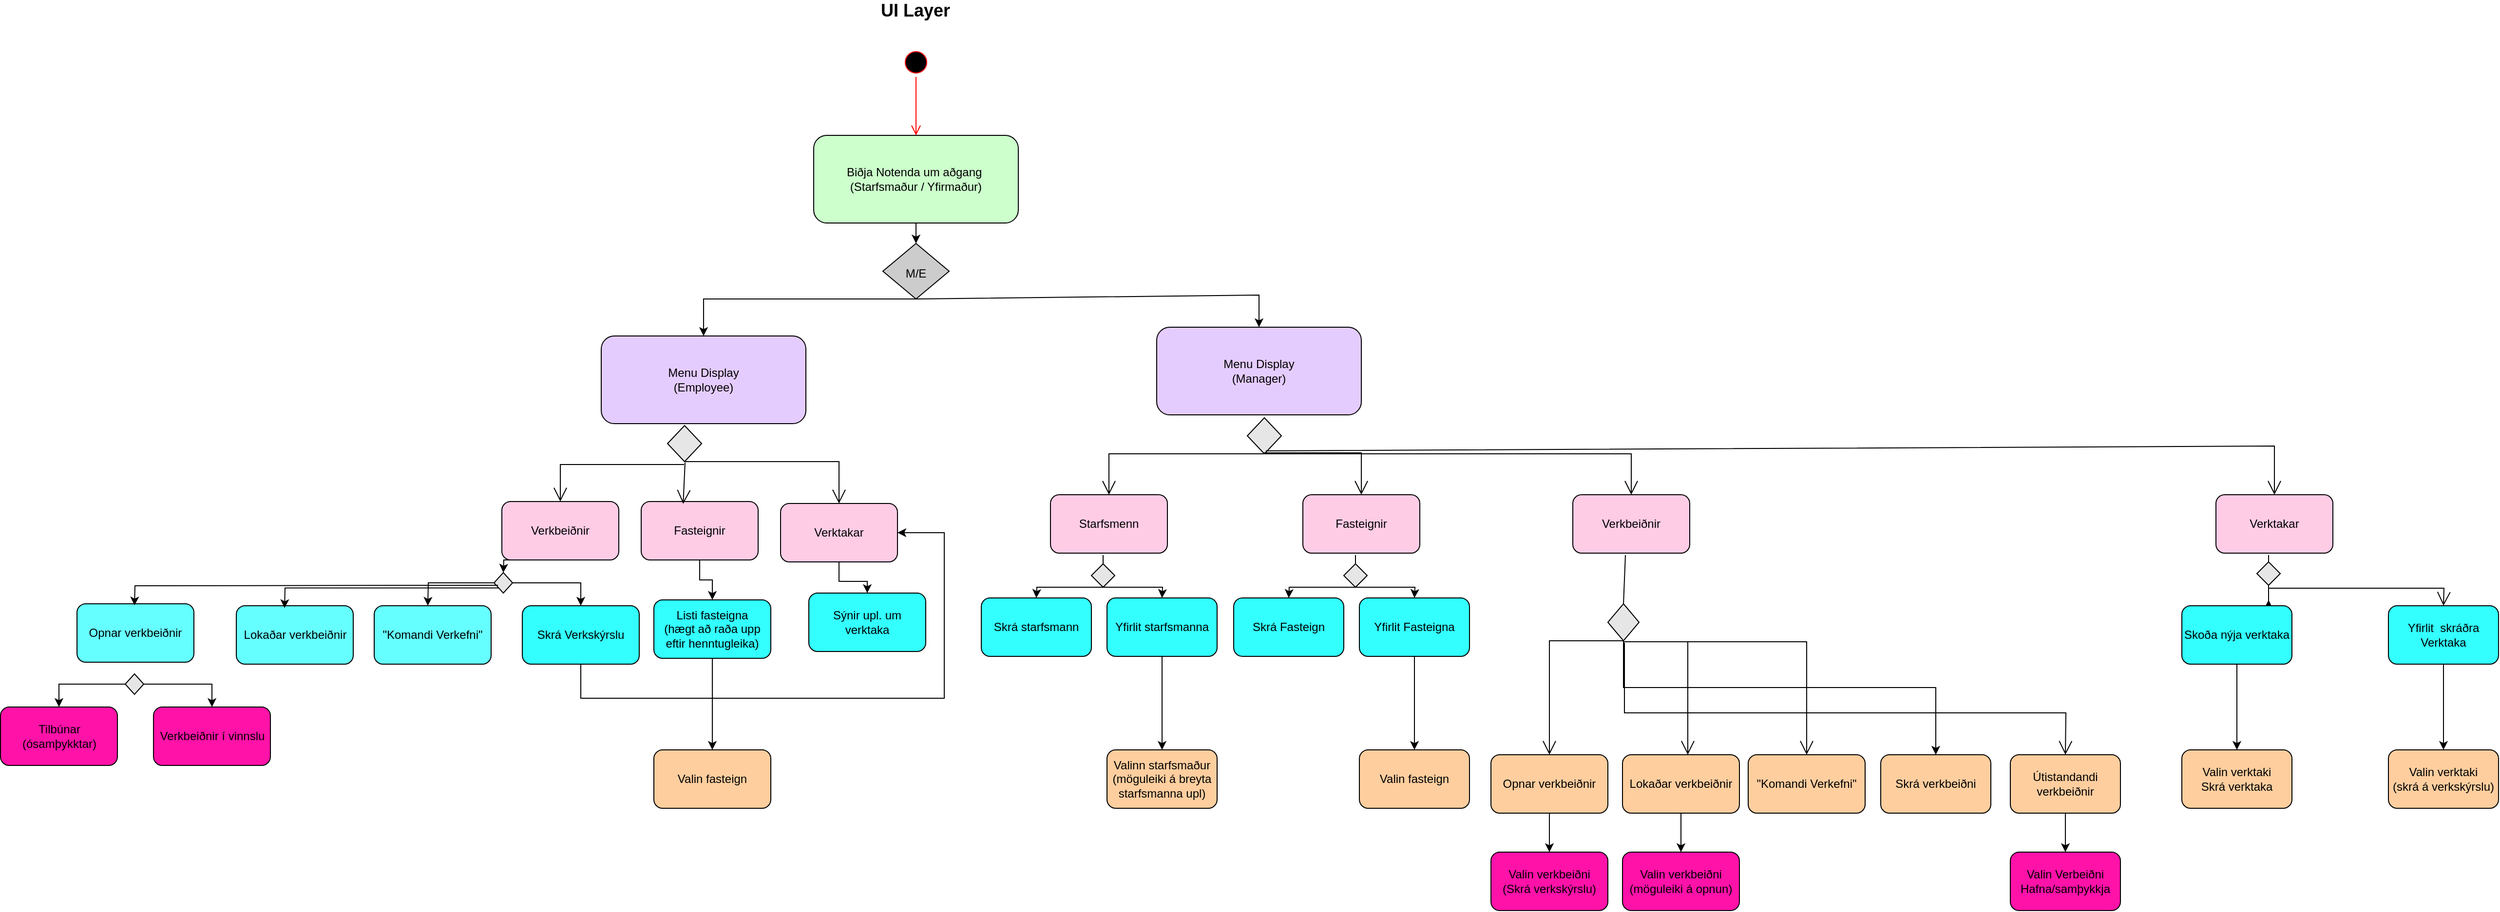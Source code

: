 <mxfile version="15.8.3" type="github" pages="2">
  <diagram id="_1e6eq4gqQpixzHqWoPJ" name="Flæði">
    <mxGraphModel dx="2871" dy="1014" grid="0" gridSize="10" guides="1" tooltips="1" connect="1" arrows="1" fold="1" page="1" pageScale="1" pageWidth="827" pageHeight="1169" math="0" shadow="0">
      <root>
        <mxCell id="0" />
        <mxCell id="1" parent="0" />
        <mxCell id="u-FrUHWEFDejLxlOJI8D-13" value="" style="edgeStyle=orthogonalEdgeStyle;rounded=0;orthogonalLoop=1;jettySize=auto;html=1;fontSize=18;" parent="1" source="u-FrUHWEFDejLxlOJI8D-1" target="u-FrUHWEFDejLxlOJI8D-11" edge="1">
          <mxGeometry relative="1" as="geometry" />
        </mxCell>
        <mxCell id="u-FrUHWEFDejLxlOJI8D-1" value="Biðja Notenda um aðgang&amp;nbsp;&lt;br&gt;(Starfsmaður / Yfirmaður)" style="rounded=1;whiteSpace=wrap;html=1;fillColor=#CCFFCC;" parent="1" vertex="1">
          <mxGeometry x="265" y="210" width="210" height="90" as="geometry" />
        </mxCell>
        <mxCell id="u-FrUHWEFDejLxlOJI8D-2" value="" style="ellipse;html=1;shape=startState;fillColor=#000000;strokeColor=#ff0000;" parent="1" vertex="1">
          <mxGeometry x="355" y="120" width="30" height="30" as="geometry" />
        </mxCell>
        <mxCell id="u-FrUHWEFDejLxlOJI8D-3" value="" style="edgeStyle=orthogonalEdgeStyle;html=1;verticalAlign=bottom;endArrow=open;endSize=8;strokeColor=#ff0000;rounded=0;" parent="1" source="u-FrUHWEFDejLxlOJI8D-2" edge="1">
          <mxGeometry relative="1" as="geometry">
            <mxPoint x="370" y="210" as="targetPoint" />
          </mxGeometry>
        </mxCell>
        <mxCell id="u-FrUHWEFDejLxlOJI8D-4" value="Menu Display&lt;br&gt;(Employee)" style="rounded=1;whiteSpace=wrap;html=1;fillColor=#E5CCFF;" parent="1" vertex="1">
          <mxGeometry x="47" y="416" width="210" height="90" as="geometry" />
        </mxCell>
        <mxCell id="u-FrUHWEFDejLxlOJI8D-8" value="&lt;b&gt;&lt;font style=&quot;font-size: 18px&quot;&gt;UI Layer&lt;/font&gt;&lt;/b&gt;" style="text;html=1;align=center;verticalAlign=middle;resizable=0;points=[];autosize=1;strokeColor=none;fillColor=none;" parent="1" vertex="1">
          <mxGeometry x="324" y="72" width="90" height="20" as="geometry" />
        </mxCell>
        <mxCell id="u-FrUHWEFDejLxlOJI8D-11" value="&lt;font style=&quot;font-size: 12px&quot;&gt;M/E&lt;/font&gt;" style="rhombus;whiteSpace=wrap;html=1;fontSize=18;fillColor=#CCCCCC;" parent="1" vertex="1">
          <mxGeometry x="336" y="321" width="68" height="57" as="geometry" />
        </mxCell>
        <mxCell id="u-FrUHWEFDejLxlOJI8D-14" value="" style="endArrow=classic;html=1;rounded=0;fontSize=12;exitX=0.5;exitY=1;exitDx=0;exitDy=0;entryX=0.5;entryY=0;entryDx=0;entryDy=0;" parent="1" source="u-FrUHWEFDejLxlOJI8D-11" target="u-FrUHWEFDejLxlOJI8D-4" edge="1">
          <mxGeometry width="50" height="50" relative="1" as="geometry">
            <mxPoint x="393" y="469" as="sourcePoint" />
            <mxPoint x="443" y="419" as="targetPoint" />
            <Array as="points">
              <mxPoint x="152" y="378" />
            </Array>
          </mxGeometry>
        </mxCell>
        <mxCell id="u-FrUHWEFDejLxlOJI8D-15" value="Menu Display&lt;br&gt;(Manager)" style="rounded=1;whiteSpace=wrap;html=1;fillColor=#E5CCFF;" parent="1" vertex="1">
          <mxGeometry x="617" y="407" width="210" height="90" as="geometry" />
        </mxCell>
        <mxCell id="u-FrUHWEFDejLxlOJI8D-16" value="" style="endArrow=classic;html=1;rounded=0;fontSize=12;entryX=0.5;entryY=0;entryDx=0;entryDy=0;exitX=0.5;exitY=1;exitDx=0;exitDy=0;" parent="1" source="u-FrUHWEFDejLxlOJI8D-11" target="u-FrUHWEFDejLxlOJI8D-15" edge="1">
          <mxGeometry width="50" height="50" relative="1" as="geometry">
            <mxPoint x="369" y="382" as="sourcePoint" />
            <mxPoint x="443" y="419" as="targetPoint" />
            <Array as="points">
              <mxPoint x="722" y="374" />
            </Array>
          </mxGeometry>
        </mxCell>
        <mxCell id="u-FrUHWEFDejLxlOJI8D-17" value="Verkbeiðnir" style="rounded=1;whiteSpace=wrap;html=1;fontSize=12;fillColor=#FFCCE6;" parent="1" vertex="1">
          <mxGeometry x="-55" y="586" width="120" height="60" as="geometry" />
        </mxCell>
        <mxCell id="b5BpNdKmhlKSAC-iLB6q-30" value="" style="edgeStyle=orthogonalEdgeStyle;rounded=0;orthogonalLoop=1;jettySize=auto;html=1;fontSize=12;" edge="1" parent="1" source="u-FrUHWEFDejLxlOJI8D-19" target="b5BpNdKmhlKSAC-iLB6q-29">
          <mxGeometry relative="1" as="geometry" />
        </mxCell>
        <mxCell id="u-FrUHWEFDejLxlOJI8D-19" value="Listi fasteigna&lt;br&gt;(hægt að raða upp eftir henntugleika)" style="rounded=1;whiteSpace=wrap;html=1;fontSize=12;fillColor=#33FFFF;" parent="1" vertex="1">
          <mxGeometry x="101" y="687" width="120" height="60" as="geometry" />
        </mxCell>
        <mxCell id="u-FrUHWEFDejLxlOJI8D-31" value="" style="edgeStyle=orthogonalEdgeStyle;rounded=0;orthogonalLoop=1;jettySize=auto;html=1;fontSize=12;" parent="1" source="u-FrUHWEFDejLxlOJI8D-20" target="u-FrUHWEFDejLxlOJI8D-30" edge="1">
          <mxGeometry relative="1" as="geometry" />
        </mxCell>
        <mxCell id="u-FrUHWEFDejLxlOJI8D-20" value="Verktakar" style="rounded=1;whiteSpace=wrap;html=1;fontSize=12;fillColor=#FFCCE6;" parent="1" vertex="1">
          <mxGeometry x="231" y="588" width="120" height="60" as="geometry" />
        </mxCell>
        <mxCell id="u-FrUHWEFDejLxlOJI8D-27" value="" style="edgeStyle=orthogonalEdgeStyle;rounded=0;orthogonalLoop=1;jettySize=auto;html=1;fontSize=12;" parent="1" source="u-FrUHWEFDejLxlOJI8D-24" target="u-FrUHWEFDejLxlOJI8D-19" edge="1">
          <mxGeometry relative="1" as="geometry" />
        </mxCell>
        <mxCell id="u-FrUHWEFDejLxlOJI8D-24" value="Fasteignir" style="rounded=1;whiteSpace=wrap;html=1;fontSize=12;fillColor=#FFCCE6;" parent="1" vertex="1">
          <mxGeometry x="88" y="586" width="120" height="60" as="geometry" />
        </mxCell>
        <mxCell id="b5BpNdKmhlKSAC-iLB6q-31" value="" style="edgeStyle=orthogonalEdgeStyle;rounded=0;orthogonalLoop=1;jettySize=auto;html=1;fontSize=12;entryX=1;entryY=0.5;entryDx=0;entryDy=0;" edge="1" parent="1" source="u-FrUHWEFDejLxlOJI8D-28" target="u-FrUHWEFDejLxlOJI8D-20">
          <mxGeometry relative="1" as="geometry">
            <Array as="points">
              <mxPoint x="26" y="788" />
              <mxPoint x="399" y="788" />
              <mxPoint x="399" y="618" />
            </Array>
          </mxGeometry>
        </mxCell>
        <mxCell id="u-FrUHWEFDejLxlOJI8D-28" value="Skrá Verkskýrslu" style="rounded=1;whiteSpace=wrap;html=1;fontSize=12;fillColor=#33FFFF;" parent="1" vertex="1">
          <mxGeometry x="-34" y="693" width="120" height="60" as="geometry" />
        </mxCell>
        <mxCell id="u-FrUHWEFDejLxlOJI8D-30" value="Sýnir upl. um verktaka" style="rounded=1;whiteSpace=wrap;html=1;fontSize=12;fillColor=#33FFFF;" parent="1" vertex="1">
          <mxGeometry x="260" y="680" width="120" height="60" as="geometry" />
        </mxCell>
        <mxCell id="u-FrUHWEFDejLxlOJI8D-35" value="" style="edgeStyle=orthogonalEdgeStyle;rounded=0;orthogonalLoop=1;jettySize=auto;html=1;fontSize=12;" parent="1" source="u-FrUHWEFDejLxlOJI8D-32" target="u-FrUHWEFDejLxlOJI8D-28" edge="1">
          <mxGeometry relative="1" as="geometry" />
        </mxCell>
        <mxCell id="u-FrUHWEFDejLxlOJI8D-36" value="" style="edgeStyle=orthogonalEdgeStyle;rounded=0;orthogonalLoop=1;jettySize=auto;html=1;fontSize=12;" parent="1" source="u-FrUHWEFDejLxlOJI8D-32" edge="1">
          <mxGeometry relative="1" as="geometry">
            <mxPoint x="-131" y="693" as="targetPoint" />
          </mxGeometry>
        </mxCell>
        <mxCell id="u-FrUHWEFDejLxlOJI8D-32" value="" style="rhombus;whiteSpace=wrap;html=1;fontSize=12;fillColor=#E6E6E6;" parent="1" vertex="1">
          <mxGeometry x="-63" y="659" width="19" height="21" as="geometry" />
        </mxCell>
        <mxCell id="u-FrUHWEFDejLxlOJI8D-34" value="" style="endArrow=classic;html=1;rounded=0;fontSize=12;exitX=0.5;exitY=1;exitDx=0;exitDy=0;entryX=0.5;entryY=0;entryDx=0;entryDy=0;" parent="1" source="u-FrUHWEFDejLxlOJI8D-17" target="u-FrUHWEFDejLxlOJI8D-32" edge="1">
          <mxGeometry width="50" height="50" relative="1" as="geometry">
            <mxPoint x="77" y="730" as="sourcePoint" />
            <mxPoint x="127" y="680" as="targetPoint" />
            <Array as="points">
              <mxPoint x="-53" y="646" />
            </Array>
          </mxGeometry>
        </mxCell>
        <mxCell id="u-FrUHWEFDejLxlOJI8D-38" value="Starfsmenn" style="rounded=1;whiteSpace=wrap;html=1;fontSize=12;fillColor=#FFCCE6;" parent="1" vertex="1">
          <mxGeometry x="508" y="579" width="120" height="60" as="geometry" />
        </mxCell>
        <mxCell id="u-FrUHWEFDejLxlOJI8D-42" value="" style="rhombus;whiteSpace=wrap;html=1;fontSize=12;fillColor=#E6E6E6;" parent="1" vertex="1">
          <mxGeometry x="550" y="650" width="24" height="24" as="geometry" />
        </mxCell>
        <mxCell id="u-FrUHWEFDejLxlOJI8D-43" value="Skrá starfsmann" style="rounded=1;whiteSpace=wrap;html=1;fontSize=12;fillColor=#33FFFF;" parent="1" vertex="1">
          <mxGeometry x="437" y="685" width="113" height="60" as="geometry" />
        </mxCell>
        <mxCell id="b5BpNdKmhlKSAC-iLB6q-33" value="" style="edgeStyle=orthogonalEdgeStyle;rounded=0;orthogonalLoop=1;jettySize=auto;html=1;fontSize=12;" edge="1" parent="1" source="u-FrUHWEFDejLxlOJI8D-46" target="b5BpNdKmhlKSAC-iLB6q-32">
          <mxGeometry relative="1" as="geometry" />
        </mxCell>
        <mxCell id="u-FrUHWEFDejLxlOJI8D-46" value="Yfirlit starfsmanna" style="rounded=1;whiteSpace=wrap;html=1;fontSize=12;fillColor=#33FFFF;" parent="1" vertex="1">
          <mxGeometry x="566" y="685" width="113" height="60" as="geometry" />
        </mxCell>
        <mxCell id="u-FrUHWEFDejLxlOJI8D-47" value="" style="endArrow=none;html=1;rounded=0;fontSize=12;exitX=0.5;exitY=0;exitDx=0;exitDy=0;" parent="1" source="u-FrUHWEFDejLxlOJI8D-42" edge="1">
          <mxGeometry width="50" height="50" relative="1" as="geometry">
            <mxPoint x="656" y="738" as="sourcePoint" />
            <mxPoint x="562" y="641" as="targetPoint" />
          </mxGeometry>
        </mxCell>
        <mxCell id="u-FrUHWEFDejLxlOJI8D-49" value="" style="endArrow=classic;html=1;rounded=0;fontSize=12;exitX=0.5;exitY=1;exitDx=0;exitDy=0;entryX=0.5;entryY=0;entryDx=0;entryDy=0;" parent="1" source="u-FrUHWEFDejLxlOJI8D-42" target="u-FrUHWEFDejLxlOJI8D-46" edge="1">
          <mxGeometry width="50" height="50" relative="1" as="geometry">
            <mxPoint x="649" y="718" as="sourcePoint" />
            <mxPoint x="628" y="674" as="targetPoint" />
            <Array as="points">
              <mxPoint x="623" y="674" />
            </Array>
          </mxGeometry>
        </mxCell>
        <mxCell id="u-FrUHWEFDejLxlOJI8D-50" value="" style="endArrow=classic;html=1;rounded=0;fontSize=12;entryX=0.5;entryY=0;entryDx=0;entryDy=0;exitX=0.5;exitY=1;exitDx=0;exitDy=0;" parent="1" source="u-FrUHWEFDejLxlOJI8D-42" target="u-FrUHWEFDejLxlOJI8D-43" edge="1">
          <mxGeometry width="50" height="50" relative="1" as="geometry">
            <mxPoint x="563" y="676" as="sourcePoint" />
            <mxPoint x="699" y="668" as="targetPoint" />
            <Array as="points">
              <mxPoint x="494" y="674" />
            </Array>
          </mxGeometry>
        </mxCell>
        <mxCell id="u-FrUHWEFDejLxlOJI8D-51" value="" style="rhombus;whiteSpace=wrap;html=1;fontSize=12;fillColor=#E6E6E6;" parent="1" vertex="1">
          <mxGeometry x="115" y="508" width="35" height="37" as="geometry" />
        </mxCell>
        <mxCell id="u-FrUHWEFDejLxlOJI8D-52" value="" style="rhombus;whiteSpace=wrap;html=1;fontSize=12;fillColor=#E6E6E6;" parent="1" vertex="1">
          <mxGeometry x="710" y="500" width="35" height="37" as="geometry" />
        </mxCell>
        <mxCell id="u-FrUHWEFDejLxlOJI8D-53" value="Fasteignir" style="rounded=1;whiteSpace=wrap;html=1;fontSize=12;fillColor=#FFCCE6;" parent="1" vertex="1">
          <mxGeometry x="767" y="579" width="120" height="60" as="geometry" />
        </mxCell>
        <mxCell id="u-FrUHWEFDejLxlOJI8D-54" value="" style="rhombus;whiteSpace=wrap;html=1;fontSize=12;fillColor=#E6E6E6;" parent="1" vertex="1">
          <mxGeometry x="809" y="650" width="24" height="24" as="geometry" />
        </mxCell>
        <mxCell id="u-FrUHWEFDejLxlOJI8D-55" value="Skrá Fasteign" style="rounded=1;whiteSpace=wrap;html=1;fontSize=12;fillColor=#33FFFF;" parent="1" vertex="1">
          <mxGeometry x="696" y="685" width="113" height="60" as="geometry" />
        </mxCell>
        <mxCell id="b5BpNdKmhlKSAC-iLB6q-35" value="" style="edgeStyle=orthogonalEdgeStyle;rounded=0;orthogonalLoop=1;jettySize=auto;html=1;fontSize=12;" edge="1" parent="1" source="u-FrUHWEFDejLxlOJI8D-56" target="b5BpNdKmhlKSAC-iLB6q-34">
          <mxGeometry relative="1" as="geometry" />
        </mxCell>
        <mxCell id="u-FrUHWEFDejLxlOJI8D-56" value="Yfirlit Fasteigna" style="rounded=1;whiteSpace=wrap;html=1;fontSize=12;fillColor=#33FFFF;" parent="1" vertex="1">
          <mxGeometry x="825" y="685" width="113" height="60" as="geometry" />
        </mxCell>
        <mxCell id="u-FrUHWEFDejLxlOJI8D-57" value="" style="endArrow=none;html=1;rounded=0;fontSize=12;exitX=0.5;exitY=0;exitDx=0;exitDy=0;" parent="1" source="u-FrUHWEFDejLxlOJI8D-54" edge="1">
          <mxGeometry width="50" height="50" relative="1" as="geometry">
            <mxPoint x="915" y="738" as="sourcePoint" />
            <mxPoint x="821" y="641" as="targetPoint" />
          </mxGeometry>
        </mxCell>
        <mxCell id="u-FrUHWEFDejLxlOJI8D-58" value="" style="endArrow=classic;html=1;rounded=0;fontSize=12;exitX=0.5;exitY=1;exitDx=0;exitDy=0;entryX=0.5;entryY=0;entryDx=0;entryDy=0;" parent="1" source="u-FrUHWEFDejLxlOJI8D-54" target="u-FrUHWEFDejLxlOJI8D-56" edge="1">
          <mxGeometry width="50" height="50" relative="1" as="geometry">
            <mxPoint x="908" y="718" as="sourcePoint" />
            <mxPoint x="887" y="674" as="targetPoint" />
            <Array as="points">
              <mxPoint x="882" y="674" />
            </Array>
          </mxGeometry>
        </mxCell>
        <mxCell id="u-FrUHWEFDejLxlOJI8D-59" value="" style="endArrow=classic;html=1;rounded=0;fontSize=12;entryX=0.5;entryY=0;entryDx=0;entryDy=0;exitX=0.5;exitY=1;exitDx=0;exitDy=0;" parent="1" source="u-FrUHWEFDejLxlOJI8D-54" target="u-FrUHWEFDejLxlOJI8D-55" edge="1">
          <mxGeometry width="50" height="50" relative="1" as="geometry">
            <mxPoint x="822" y="676" as="sourcePoint" />
            <mxPoint x="958" y="668" as="targetPoint" />
            <Array as="points">
              <mxPoint x="753" y="674" />
            </Array>
          </mxGeometry>
        </mxCell>
        <mxCell id="u-FrUHWEFDejLxlOJI8D-60" value="Verkbeiðnir" style="rounded=1;whiteSpace=wrap;html=1;fontSize=12;fillColor=#FFCCE6;" parent="1" vertex="1">
          <mxGeometry x="1044" y="579" width="120" height="60" as="geometry" />
        </mxCell>
        <mxCell id="b5BpNdKmhlKSAC-iLB6q-52" value="" style="edgeStyle=orthogonalEdgeStyle;rounded=0;orthogonalLoop=1;jettySize=auto;html=1;fontSize=12;entryX=0.5;entryY=0;entryDx=0;entryDy=0;" edge="1" parent="1" source="u-FrUHWEFDejLxlOJI8D-61" target="u-FrUHWEFDejLxlOJI8D-70">
          <mxGeometry relative="1" as="geometry">
            <Array as="points">
              <mxPoint x="1096" y="777" />
              <mxPoint x="1417" y="777" />
            </Array>
          </mxGeometry>
        </mxCell>
        <mxCell id="u-FrUHWEFDejLxlOJI8D-61" value="" style="rhombus;whiteSpace=wrap;html=1;fontSize=12;fillColor=#E6E6E6;" parent="1" vertex="1">
          <mxGeometry x="1080" y="691" width="32" height="38" as="geometry" />
        </mxCell>
        <mxCell id="u-FrUHWEFDejLxlOJI8D-64" value="" style="endArrow=none;html=1;rounded=0;fontSize=12;exitX=0.5;exitY=0;exitDx=0;exitDy=0;" parent="1" source="u-FrUHWEFDejLxlOJI8D-61" edge="1">
          <mxGeometry width="50" height="50" relative="1" as="geometry">
            <mxPoint x="1192" y="738" as="sourcePoint" />
            <mxPoint x="1098" y="641" as="targetPoint" />
          </mxGeometry>
        </mxCell>
        <mxCell id="u-FrUHWEFDejLxlOJI8D-70" value="Skrá verkbeiðni" style="rounded=1;whiteSpace=wrap;html=1;fontSize=12;fillColor=#FFCE9F;" parent="1" vertex="1">
          <mxGeometry x="1360" y="846" width="113" height="60" as="geometry" />
        </mxCell>
        <mxCell id="u-FrUHWEFDejLxlOJI8D-71" value="Verktakar" style="rounded=1;whiteSpace=wrap;html=1;fontSize=12;fillColor=#FFCCE6;" parent="1" vertex="1">
          <mxGeometry x="1704" y="579" width="120" height="60" as="geometry" />
        </mxCell>
        <mxCell id="b5BpNdKmhlKSAC-iLB6q-67" value="" style="edgeStyle=orthogonalEdgeStyle;rounded=0;orthogonalLoop=1;jettySize=auto;html=1;fontSize=12;" edge="1" parent="1" source="u-FrUHWEFDejLxlOJI8D-72">
          <mxGeometry relative="1" as="geometry">
            <mxPoint x="1758.0" y="687" as="targetPoint" />
          </mxGeometry>
        </mxCell>
        <mxCell id="u-FrUHWEFDejLxlOJI8D-72" value="" style="rhombus;whiteSpace=wrap;html=1;fontSize=12;fillColor=#E6E6E6;" parent="1" vertex="1">
          <mxGeometry x="1746" y="648" width="24" height="24" as="geometry" />
        </mxCell>
        <mxCell id="b5BpNdKmhlKSAC-iLB6q-78" value="" style="edgeStyle=orthogonalEdgeStyle;rounded=0;orthogonalLoop=1;jettySize=auto;html=1;fontSize=12;" edge="1" parent="1" source="u-FrUHWEFDejLxlOJI8D-74" target="b5BpNdKmhlKSAC-iLB6q-77">
          <mxGeometry relative="1" as="geometry" />
        </mxCell>
        <mxCell id="u-FrUHWEFDejLxlOJI8D-74" value="Yfirlit&amp;nbsp; skráðra Verktaka" style="rounded=1;whiteSpace=wrap;html=1;fontSize=12;fillColor=#33FFFF;" parent="1" vertex="1">
          <mxGeometry x="1881" y="693" width="113" height="60" as="geometry" />
        </mxCell>
        <mxCell id="u-FrUHWEFDejLxlOJI8D-75" value="" style="endArrow=none;html=1;rounded=0;fontSize=12;exitX=0.5;exitY=0;exitDx=0;exitDy=0;" parent="1" source="u-FrUHWEFDejLxlOJI8D-72" edge="1">
          <mxGeometry width="50" height="50" relative="1" as="geometry">
            <mxPoint x="1589" y="738" as="sourcePoint" />
            <mxPoint x="1758" y="641" as="targetPoint" />
          </mxGeometry>
        </mxCell>
        <mxCell id="b5BpNdKmhlKSAC-iLB6q-1" value="" style="endArrow=open;endFill=1;endSize=12;html=1;rounded=0;fontSize=12;exitX=0.5;exitY=1;exitDx=0;exitDy=0;entryX=0.5;entryY=0;entryDx=0;entryDy=0;" edge="1" parent="1" source="u-FrUHWEFDejLxlOJI8D-52" target="u-FrUHWEFDejLxlOJI8D-38">
          <mxGeometry width="160" relative="1" as="geometry">
            <mxPoint x="620" y="718" as="sourcePoint" />
            <mxPoint x="780" y="718" as="targetPoint" />
            <Array as="points">
              <mxPoint x="568" y="537" />
            </Array>
          </mxGeometry>
        </mxCell>
        <mxCell id="b5BpNdKmhlKSAC-iLB6q-2" value="" style="endArrow=open;endFill=1;endSize=12;html=1;rounded=0;fontSize=12;entryX=0.5;entryY=0;entryDx=0;entryDy=0;" edge="1" parent="1" target="u-FrUHWEFDejLxlOJI8D-53">
          <mxGeometry width="160" relative="1" as="geometry">
            <mxPoint x="727" y="536" as="sourcePoint" />
            <mxPoint x="780" y="718" as="targetPoint" />
            <Array as="points">
              <mxPoint x="827" y="536" />
            </Array>
          </mxGeometry>
        </mxCell>
        <mxCell id="b5BpNdKmhlKSAC-iLB6q-4" value="" style="endArrow=open;endFill=1;endSize=12;html=1;rounded=0;fontSize=12;entryX=0.5;entryY=0;entryDx=0;entryDy=0;" edge="1" parent="1" target="u-FrUHWEFDejLxlOJI8D-60">
          <mxGeometry width="160" relative="1" as="geometry">
            <mxPoint x="728" y="537" as="sourcePoint" />
            <mxPoint x="969" y="718" as="targetPoint" />
            <Array as="points">
              <mxPoint x="1104" y="537" />
            </Array>
          </mxGeometry>
        </mxCell>
        <mxCell id="b5BpNdKmhlKSAC-iLB6q-5" value="" style="endArrow=open;endFill=1;endSize=12;html=1;rounded=0;fontSize=12;entryX=0.5;entryY=0;entryDx=0;entryDy=0;" edge="1" parent="1" target="u-FrUHWEFDejLxlOJI8D-71">
          <mxGeometry width="160" relative="1" as="geometry">
            <mxPoint x="729" y="534" as="sourcePoint" />
            <mxPoint x="969" y="718" as="targetPoint" />
            <Array as="points">
              <mxPoint x="1764" y="529" />
            </Array>
          </mxGeometry>
        </mxCell>
        <mxCell id="b5BpNdKmhlKSAC-iLB6q-6" value="" style="endArrow=open;endFill=1;endSize=12;html=1;rounded=0;fontSize=12;entryX=0.5;entryY=0;entryDx=0;entryDy=0;exitX=0.5;exitY=1;exitDx=0;exitDy=0;" edge="1" parent="1" source="u-FrUHWEFDejLxlOJI8D-51" target="u-FrUHWEFDejLxlOJI8D-20">
          <mxGeometry width="160" relative="1" as="geometry">
            <mxPoint x="358" y="695" as="sourcePoint" />
            <mxPoint x="518" y="695" as="targetPoint" />
            <Array as="points">
              <mxPoint x="291" y="545" />
            </Array>
          </mxGeometry>
        </mxCell>
        <mxCell id="b5BpNdKmhlKSAC-iLB6q-7" value="" style="endArrow=open;endFill=1;endSize=12;html=1;rounded=0;fontSize=12;entryX=0.359;entryY=0.039;entryDx=0;entryDy=0;entryPerimeter=0;" edge="1" parent="1" target="u-FrUHWEFDejLxlOJI8D-24">
          <mxGeometry width="160" relative="1" as="geometry">
            <mxPoint x="133" y="546" as="sourcePoint" />
            <mxPoint x="518" y="695" as="targetPoint" />
          </mxGeometry>
        </mxCell>
        <mxCell id="b5BpNdKmhlKSAC-iLB6q-8" value="" style="endArrow=open;endFill=1;endSize=12;html=1;rounded=0;fontSize=12;entryX=0.5;entryY=0;entryDx=0;entryDy=0;" edge="1" parent="1" target="u-FrUHWEFDejLxlOJI8D-17">
          <mxGeometry width="160" relative="1" as="geometry">
            <mxPoint x="132" y="548" as="sourcePoint" />
            <mxPoint x="518" y="695" as="targetPoint" />
            <Array as="points">
              <mxPoint x="5" y="548" />
            </Array>
          </mxGeometry>
        </mxCell>
        <mxCell id="b5BpNdKmhlKSAC-iLB6q-16" value="Opnar verkbeiðnir" style="rounded=1;whiteSpace=wrap;html=1;fontSize=12;fillColor=#66FFFF;" vertex="1" parent="1">
          <mxGeometry x="-491" y="691" width="120" height="60" as="geometry" />
        </mxCell>
        <mxCell id="b5BpNdKmhlKSAC-iLB6q-17" value="Lokaðar verkbeiðnir" style="rounded=1;whiteSpace=wrap;html=1;fontSize=12;fillColor=#66FFFF;" vertex="1" parent="1">
          <mxGeometry x="-327.5" y="693" width="120" height="60" as="geometry" />
        </mxCell>
        <mxCell id="b5BpNdKmhlKSAC-iLB6q-22" value="&quot;Komandi Verkefni&quot;" style="rounded=1;whiteSpace=wrap;html=1;fontSize=12;fillColor=#66FFFF;" vertex="1" parent="1">
          <mxGeometry x="-186" y="693" width="120" height="60" as="geometry" />
        </mxCell>
        <mxCell id="b5BpNdKmhlKSAC-iLB6q-23" value="Tilbúnar (ósamþykktar)" style="rounded=1;whiteSpace=wrap;html=1;fontSize=12;fillColor=#FF12A8;" vertex="1" parent="1">
          <mxGeometry x="-569.5" y="797" width="120" height="60" as="geometry" />
        </mxCell>
        <mxCell id="b5BpNdKmhlKSAC-iLB6q-24" value="Verkbeiðnir í vinnslu" style="rounded=1;whiteSpace=wrap;html=1;fontSize=12;fillColor=#FF12A8;" vertex="1" parent="1">
          <mxGeometry x="-412.5" y="797" width="120" height="60" as="geometry" />
        </mxCell>
        <mxCell id="b5BpNdKmhlKSAC-iLB6q-25" value="" style="edgeStyle=orthogonalEdgeStyle;rounded=0;orthogonalLoop=1;jettySize=auto;html=1;fontSize=12;" edge="1" parent="1" source="b5BpNdKmhlKSAC-iLB6q-27" target="b5BpNdKmhlKSAC-iLB6q-24">
          <mxGeometry relative="1" as="geometry" />
        </mxCell>
        <mxCell id="b5BpNdKmhlKSAC-iLB6q-26" value="" style="edgeStyle=orthogonalEdgeStyle;rounded=0;orthogonalLoop=1;jettySize=auto;html=1;fontSize=12;" edge="1" parent="1" source="b5BpNdKmhlKSAC-iLB6q-27" target="b5BpNdKmhlKSAC-iLB6q-23">
          <mxGeometry relative="1" as="geometry" />
        </mxCell>
        <mxCell id="b5BpNdKmhlKSAC-iLB6q-27" value="" style="rhombus;whiteSpace=wrap;html=1;fontSize=12;fillColor=#E6E6E6;" vertex="1" parent="1">
          <mxGeometry x="-441.5" y="763" width="19" height="21" as="geometry" />
        </mxCell>
        <mxCell id="b5BpNdKmhlKSAC-iLB6q-29" value="Valin fasteign" style="rounded=1;whiteSpace=wrap;html=1;fontSize=12;fillColor=#FFCE9F;" vertex="1" parent="1">
          <mxGeometry x="101" y="841" width="120" height="60" as="geometry" />
        </mxCell>
        <mxCell id="b5BpNdKmhlKSAC-iLB6q-32" value="Valinn starfsmaður&lt;br&gt;(möguleiki á breyta starfsmanna upl)" style="rounded=1;whiteSpace=wrap;html=1;fontSize=12;fillColor=#FFCE9F;" vertex="1" parent="1">
          <mxGeometry x="566" y="841" width="113" height="60" as="geometry" />
        </mxCell>
        <mxCell id="b5BpNdKmhlKSAC-iLB6q-34" value="Valin fasteign" style="rounded=1;whiteSpace=wrap;html=1;fontSize=12;fillColor=#FFCE9F;" vertex="1" parent="1">
          <mxGeometry x="825" y="841" width="113" height="60" as="geometry" />
        </mxCell>
        <mxCell id="b5BpNdKmhlKSAC-iLB6q-60" value="" style="edgeStyle=orthogonalEdgeStyle;rounded=0;orthogonalLoop=1;jettySize=auto;html=1;fontSize=12;" edge="1" parent="1" source="b5BpNdKmhlKSAC-iLB6q-42" target="b5BpNdKmhlKSAC-iLB6q-59">
          <mxGeometry relative="1" as="geometry" />
        </mxCell>
        <mxCell id="b5BpNdKmhlKSAC-iLB6q-42" value="Opnar verkbeiðnir" style="rounded=1;whiteSpace=wrap;html=1;fontSize=12;fillColor=#FFCE9F;" vertex="1" parent="1">
          <mxGeometry x="960" y="846" width="120" height="60" as="geometry" />
        </mxCell>
        <mxCell id="b5BpNdKmhlKSAC-iLB6q-58" value="" style="edgeStyle=orthogonalEdgeStyle;rounded=0;orthogonalLoop=1;jettySize=auto;html=1;fontSize=12;" edge="1" parent="1" source="b5BpNdKmhlKSAC-iLB6q-43" target="b5BpNdKmhlKSAC-iLB6q-57">
          <mxGeometry relative="1" as="geometry" />
        </mxCell>
        <mxCell id="b5BpNdKmhlKSAC-iLB6q-43" value="Lokaðar verkbeiðnir" style="rounded=1;whiteSpace=wrap;html=1;fontSize=12;fillColor=#FFCE9F;" vertex="1" parent="1">
          <mxGeometry x="1095" y="846" width="120" height="60" as="geometry" />
        </mxCell>
        <mxCell id="b5BpNdKmhlKSAC-iLB6q-48" value="&quot;Komandi Verkefni&quot;" style="rounded=1;whiteSpace=wrap;html=1;fontSize=12;fillColor=#FFCE9F;" vertex="1" parent="1">
          <mxGeometry x="1224" y="846" width="120" height="60" as="geometry" />
        </mxCell>
        <mxCell id="b5BpNdKmhlKSAC-iLB6q-54" value="" style="endArrow=open;endFill=1;endSize=12;html=1;rounded=0;fontSize=12;entryX=0.5;entryY=0;entryDx=0;entryDy=0;" edge="1" parent="1" target="b5BpNdKmhlKSAC-iLB6q-48">
          <mxGeometry width="160" relative="1" as="geometry">
            <mxPoint x="1097" y="730" as="sourcePoint" />
            <mxPoint x="1055" y="892" as="targetPoint" />
            <Array as="points">
              <mxPoint x="1284" y="730" />
            </Array>
          </mxGeometry>
        </mxCell>
        <mxCell id="b5BpNdKmhlKSAC-iLB6q-55" value="" style="endArrow=open;endFill=1;endSize=12;html=1;rounded=0;fontSize=12;entryX=0.5;entryY=0;entryDx=0;entryDy=0;" edge="1" parent="1">
          <mxGeometry width="160" relative="1" as="geometry">
            <mxPoint x="1096" y="730" as="sourcePoint" />
            <mxPoint x="1162.0" y="846" as="targetPoint" />
            <Array as="points">
              <mxPoint x="1162" y="730" />
            </Array>
          </mxGeometry>
        </mxCell>
        <mxCell id="b5BpNdKmhlKSAC-iLB6q-56" value="" style="endArrow=open;endFill=1;endSize=12;html=1;rounded=0;fontSize=12;entryX=0.5;entryY=0;entryDx=0;entryDy=0;" edge="1" parent="1" target="b5BpNdKmhlKSAC-iLB6q-42">
          <mxGeometry width="160" relative="1" as="geometry">
            <mxPoint x="1096" y="729" as="sourcePoint" />
            <mxPoint x="1055" y="892" as="targetPoint" />
            <Array as="points">
              <mxPoint x="1020" y="729" />
            </Array>
          </mxGeometry>
        </mxCell>
        <mxCell id="b5BpNdKmhlKSAC-iLB6q-57" value="Valin verkbeiðni&lt;br&gt;(möguleiki á opnun)" style="rounded=1;whiteSpace=wrap;html=1;fontSize=12;fillColor=#FF12A8;" vertex="1" parent="1">
          <mxGeometry x="1095" y="946" width="120" height="60" as="geometry" />
        </mxCell>
        <mxCell id="b5BpNdKmhlKSAC-iLB6q-59" value="Valin verkbeiðni&lt;br&gt;(Skrá verkskýrslu)" style="rounded=1;whiteSpace=wrap;html=1;fontSize=12;fillColor=#FF12A8;" vertex="1" parent="1">
          <mxGeometry x="960" y="946" width="120" height="60" as="geometry" />
        </mxCell>
        <mxCell id="b5BpNdKmhlKSAC-iLB6q-64" value="" style="edgeStyle=orthogonalEdgeStyle;rounded=0;orthogonalLoop=1;jettySize=auto;html=1;fontSize=12;" edge="1" parent="1" source="b5BpNdKmhlKSAC-iLB6q-61" target="b5BpNdKmhlKSAC-iLB6q-63">
          <mxGeometry relative="1" as="geometry" />
        </mxCell>
        <mxCell id="b5BpNdKmhlKSAC-iLB6q-61" value="Útistandandi verkbeiðnir" style="rounded=1;whiteSpace=wrap;html=1;fontSize=12;fillColor=#FFCE9F;" vertex="1" parent="1">
          <mxGeometry x="1493" y="846" width="113" height="60" as="geometry" />
        </mxCell>
        <mxCell id="b5BpNdKmhlKSAC-iLB6q-62" value="" style="endArrow=open;endFill=1;endSize=12;html=1;rounded=0;fontSize=12;entryX=0.5;entryY=0;entryDx=0;entryDy=0;" edge="1" parent="1" target="b5BpNdKmhlKSAC-iLB6q-61">
          <mxGeometry width="160" relative="1" as="geometry">
            <mxPoint x="1097" y="731" as="sourcePoint" />
            <mxPoint x="1266" y="858" as="targetPoint" />
            <Array as="points">
              <mxPoint x="1097" y="803" />
              <mxPoint x="1550" y="803" />
            </Array>
          </mxGeometry>
        </mxCell>
        <mxCell id="b5BpNdKmhlKSAC-iLB6q-63" value="Valin Verbeiðni&lt;br&gt;Hafna/samþykkja" style="rounded=1;whiteSpace=wrap;html=1;fontSize=12;fillColor=#FF12A8;" vertex="1" parent="1">
          <mxGeometry x="1493" y="946" width="113" height="60" as="geometry" />
        </mxCell>
        <mxCell id="b5BpNdKmhlKSAC-iLB6q-69" value="" style="endArrow=open;endFill=1;endSize=12;html=1;rounded=0;fontSize=12;entryX=0.5;entryY=0;entryDx=0;entryDy=0;" edge="1" parent="1" target="u-FrUHWEFDejLxlOJI8D-74">
          <mxGeometry width="160" relative="1" as="geometry">
            <mxPoint x="1758" y="675" as="sourcePoint" />
            <mxPoint x="1487" y="814" as="targetPoint" />
            <Array as="points">
              <mxPoint x="1938" y="675" />
            </Array>
          </mxGeometry>
        </mxCell>
        <mxCell id="b5BpNdKmhlKSAC-iLB6q-76" value="" style="edgeStyle=orthogonalEdgeStyle;rounded=0;orthogonalLoop=1;jettySize=auto;html=1;fontSize=12;" edge="1" parent="1" source="b5BpNdKmhlKSAC-iLB6q-74" target="b5BpNdKmhlKSAC-iLB6q-75">
          <mxGeometry relative="1" as="geometry" />
        </mxCell>
        <mxCell id="b5BpNdKmhlKSAC-iLB6q-74" value="Skoða nýja verktaka" style="rounded=1;whiteSpace=wrap;html=1;fontSize=12;fillColor=#33FFFF;" vertex="1" parent="1">
          <mxGeometry x="1669" y="693" width="113" height="60" as="geometry" />
        </mxCell>
        <mxCell id="b5BpNdKmhlKSAC-iLB6q-75" value="Valin verktaki&lt;br&gt;Skrá&amp;nbsp;verktaka" style="rounded=1;whiteSpace=wrap;html=1;fontSize=12;fillColor=#FFCE9F;" vertex="1" parent="1">
          <mxGeometry x="1669" y="841" width="113" height="60" as="geometry" />
        </mxCell>
        <mxCell id="b5BpNdKmhlKSAC-iLB6q-77" value="Valin verktaki&lt;br&gt;(skrá á verkskýrslu)" style="rounded=1;whiteSpace=wrap;html=1;fontSize=12;fillColor=#FFCE9F;" vertex="1" parent="1">
          <mxGeometry x="1881" y="841" width="113" height="60" as="geometry" />
        </mxCell>
        <mxCell id="b5BpNdKmhlKSAC-iLB6q-114" value="" style="edgeStyle=orthogonalEdgeStyle;rounded=0;orthogonalLoop=1;jettySize=auto;html=1;fontSize=12;exitX=0;exitY=1;exitDx=0;exitDy=0;" edge="1" parent="1" source="u-FrUHWEFDejLxlOJI8D-32">
          <mxGeometry relative="1" as="geometry">
            <mxPoint x="-209.935" y="672.001" as="sourcePoint" />
            <mxPoint x="-278" y="695.43" as="targetPoint" />
          </mxGeometry>
        </mxCell>
        <mxCell id="b5BpNdKmhlKSAC-iLB6q-115" value="" style="edgeStyle=orthogonalEdgeStyle;rounded=0;orthogonalLoop=1;jettySize=auto;html=1;fontSize=12;" edge="1" parent="1">
          <mxGeometry relative="1" as="geometry">
            <mxPoint x="-59" y="672" as="sourcePoint" />
            <mxPoint x="-432" y="692.68" as="targetPoint" />
          </mxGeometry>
        </mxCell>
      </root>
    </mxGraphModel>
  </diagram>
  <diagram id="pJsvgngAoWqq5p5pX2gt" name="Útlitshönnun">
    <mxGraphModel dx="3090" dy="1120" grid="0" gridSize="10" guides="1" tooltips="1" connect="1" arrows="1" fold="1" page="1" pageScale="1" pageWidth="827" pageHeight="1169" math="0" shadow="0">
      <root>
        <mxCell id="8ZErG4yBXKm2X5zu9cKU-0" />
        <mxCell id="8ZErG4yBXKm2X5zu9cKU-1" parent="8ZErG4yBXKm2X5zu9cKU-0" />
        <mxCell id="KeDDKEuDdWPWOJVIcQrJ-0" value="&lt;b&gt;Menu&lt;/b&gt;:&amp;nbsp; I &lt;b&gt;Verkbeiðnir[ V ]&lt;/b&gt; I &lt;b&gt;Fasteignir [ F ]&lt;/b&gt;&amp;nbsp;I &lt;b&gt;Verktakar[ V ]&lt;/b&gt; I" style="html=1;fontSize=12;fillColor=#FFFFCC;" vertex="1" parent="8ZErG4yBXKm2X5zu9cKU-1">
          <mxGeometry x="-508" y="1246" width="421" height="48" as="geometry" />
        </mxCell>
        <mxCell id="KeDDKEuDdWPWOJVIcQrJ-1" value="&lt;b&gt;Menu [M]&lt;/b&gt;&amp;nbsp;I &lt;b&gt;Verkbeiðnir[V]&lt;/b&gt; I &lt;b&gt;Fasteignir [F]&lt;/b&gt; I &lt;b&gt;Verktakar[V]&lt;/b&gt; I&lt;br&gt;&lt;div style=&quot;text-align: left&quot;&gt;&lt;b&gt;Fasteignir&lt;/b&gt;&lt;span&gt;:&lt;/span&gt;&lt;/div&gt;&lt;div style=&quot;text-align: left&quot;&gt;Fasteign A [1]&lt;/div&gt;&lt;div style=&quot;text-align: left&quot;&gt;Fasteign B [2]&lt;/div&gt;&lt;div style=&quot;text-align: left&quot;&gt;Fasteign C [3]&lt;/div&gt;" style="html=1;fontSize=12;fillColor=#FFFFCC;" vertex="1" parent="8ZErG4yBXKm2X5zu9cKU-1">
          <mxGeometry x="-38" y="1944" width="421" height="92" as="geometry" />
        </mxCell>
        <mxCell id="KeDDKEuDdWPWOJVIcQrJ-2" value="&lt;font style=&quot;font-size: 18px&quot;&gt;&lt;b&gt;Employees&lt;/b&gt;&lt;/font&gt;" style="text;html=1;align=center;verticalAlign=middle;resizable=0;points=[];autosize=1;strokeColor=none;fillColor=none;fontSize=12;" vertex="1" parent="8ZErG4yBXKm2X5zu9cKU-1">
          <mxGeometry x="-319" y="1077" width="105" height="20" as="geometry" />
        </mxCell>
        <mxCell id="KeDDKEuDdWPWOJVIcQrJ-3" value="Upphafsskjár:&lt;br&gt;" style="text;html=1;align=center;verticalAlign=middle;resizable=0;points=[];autosize=1;strokeColor=none;fillColor=none;fontSize=18;" vertex="1" parent="8ZErG4yBXKm2X5zu9cKU-1">
          <mxGeometry x="-381" y="1121" width="120" height="26" as="geometry" />
        </mxCell>
        <mxCell id="KeDDKEuDdWPWOJVIcQrJ-4" value="&lt;b&gt;Log in:&lt;br&gt;&lt;div style=&quot;text-align: left&quot;&gt;&lt;b&gt;Log in as Employee [ E ]&lt;/b&gt;&lt;/div&gt;&lt;/b&gt;&lt;b&gt;&lt;div style=&quot;text-align: left&quot;&gt;&lt;b&gt;Log in as Maneger[ M ]&lt;/b&gt;&lt;/div&gt;&lt;/b&gt;" style="html=1;fontSize=12;fillColor=#FFFFCC;" vertex="1" parent="8ZErG4yBXKm2X5zu9cKU-1">
          <mxGeometry x="-508" y="1154" width="423" height="55" as="geometry" />
        </mxCell>
        <mxCell id="KeDDKEuDdWPWOJVIcQrJ-5" value="&lt;font style=&quot;font-size: 12px&quot;&gt;Enter ---&amp;gt; Employee [E]&amp;nbsp;&lt;/font&gt;" style="text;html=1;align=center;verticalAlign=middle;resizable=0;points=[];autosize=1;strokeColor=none;fillColor=none;fontSize=18;" vertex="1" parent="8ZErG4yBXKm2X5zu9cKU-1">
          <mxGeometry x="-409" y="1218" width="139" height="28" as="geometry" />
        </mxCell>
        <mxCell id="KeDDKEuDdWPWOJVIcQrJ-6" value="&lt;font style=&quot;font-size: 12px&quot;&gt;Enter ---&amp;gt; Verkbeiðnir[V]&amp;nbsp;&lt;/font&gt;" style="text;html=1;align=center;verticalAlign=middle;resizable=0;points=[];autosize=1;strokeColor=none;fillColor=none;fontSize=18;" vertex="1" parent="8ZErG4yBXKm2X5zu9cKU-1">
          <mxGeometry x="55" y="1190" width="143" height="28" as="geometry" />
        </mxCell>
        <mxCell id="KeDDKEuDdWPWOJVIcQrJ-7" value="&lt;b&gt;Menu [M]&lt;/b&gt;&amp;nbsp;I &lt;b&gt;Verkbeiðnir[V]&lt;/b&gt; I &lt;b&gt;Fasteignir [F]&lt;/b&gt; I &lt;b&gt;Verktakar[V]&lt;/b&gt; I&lt;br&gt;&lt;div style=&quot;text-align: left&quot;&gt;&lt;b&gt;Verkbeiðnir&lt;/b&gt;&lt;span&gt;:&lt;/span&gt;&lt;/div&gt;&lt;div style=&quot;text-align: left&quot;&gt;&lt;b&gt;Opnar verkbeiðnir [A]&lt;/b&gt;&lt;/div&gt;&lt;div style=&quot;text-align: left&quot;&gt;&lt;b&gt;Lokaðar verkbeiðnir [B]&lt;/b&gt;&lt;/div&gt;&lt;div style=&quot;text-align: left&quot;&gt;&lt;b&gt;Komandi verkbeiðnir [C]&lt;/b&gt;&lt;/div&gt;&lt;div style=&quot;text-align: left&quot;&gt;&lt;b&gt;Skrá Verkbeiðnir [D]&lt;/b&gt;&lt;/div&gt;" style="html=1;fontSize=12;fillColor=#FFFFCC;" vertex="1" parent="8ZErG4yBXKm2X5zu9cKU-1">
          <mxGeometry x="-36" y="1232" width="395" height="99" as="geometry" />
        </mxCell>
        <mxCell id="KeDDKEuDdWPWOJVIcQrJ-8" value="&lt;font style=&quot;font-size: 12px&quot;&gt;Enter ---&amp;gt; Fasteignir [F]&amp;nbsp;&lt;/font&gt;" style="text;html=1;align=center;verticalAlign=middle;resizable=0;points=[];autosize=1;strokeColor=none;fillColor=none;fontSize=18;" vertex="1" parent="8ZErG4yBXKm2X5zu9cKU-1">
          <mxGeometry x="21" y="1902" width="138" height="28" as="geometry" />
        </mxCell>
        <mxCell id="KeDDKEuDdWPWOJVIcQrJ-9" value="&lt;b&gt;Menu [M]&lt;/b&gt;&amp;nbsp;I &lt;b&gt;Verkbeiðnir[V]&lt;/b&gt; I &lt;b&gt;Fasteignir [F]&lt;/b&gt; I &lt;b&gt;Verktakar[V]&lt;/b&gt; I&lt;br&gt;&lt;div style=&quot;text-align: left&quot;&gt;&lt;b&gt;Fasteignir&lt;/b&gt;&lt;span&gt;:&lt;/span&gt;&lt;/div&gt;&lt;div style=&quot;text-align: left&quot;&gt;&lt;span&gt;&lt;b&gt;Fasteign A:&lt;/b&gt;&lt;/span&gt;&lt;br&gt;&lt;/div&gt;&lt;div style=&quot;text-align: left&quot;&gt;upl A [1]&lt;/div&gt;&lt;div style=&quot;text-align: left&quot;&gt;upl B [2]&lt;br&gt;&lt;/div&gt;" style="html=1;fontSize=12;fillColor=#FFFFCC;" vertex="1" parent="8ZErG4yBXKm2X5zu9cKU-1">
          <mxGeometry x="466" y="1944" width="395" height="99" as="geometry" />
        </mxCell>
        <mxCell id="KeDDKEuDdWPWOJVIcQrJ-10" value="&lt;font style=&quot;font-size: 12px&quot;&gt;Enter ---&amp;gt; [1]&amp;nbsp;&lt;/font&gt;" style="text;html=1;align=center;verticalAlign=middle;resizable=0;points=[];autosize=1;strokeColor=none;fillColor=none;fontSize=18;" vertex="1" parent="8ZErG4yBXKm2X5zu9cKU-1">
          <mxGeometry x="582" y="1907" width="81" height="28" as="geometry" />
        </mxCell>
        <mxCell id="KeDDKEuDdWPWOJVIcQrJ-11" value="&lt;b&gt;Menu [M]&lt;/b&gt;&amp;nbsp;I &lt;b&gt;Verkbeiðnir[V]&lt;/b&gt; I &lt;b&gt;Fasteignir [F]&lt;/b&gt; I &lt;b&gt;Verktakar[V]&lt;/b&gt; I&lt;br&gt;&lt;div style=&quot;text-align: left&quot;&gt;&lt;b&gt;Verktakar&lt;/b&gt;&lt;span&gt;:&lt;/span&gt;&lt;/div&gt;&lt;div style=&quot;text-align: left&quot;&gt;Verktaki A [1]&lt;/div&gt;&lt;div style=&quot;text-align: left&quot;&gt;Verktaki B [2]&lt;/div&gt;&lt;div style=&quot;text-align: left&quot;&gt;Verktaki C [3]&lt;/div&gt;" style="html=1;fontSize=12;fillColor=#FFFFCC;" vertex="1" parent="8ZErG4yBXKm2X5zu9cKU-1">
          <mxGeometry x="-39" y="2103" width="421" height="92" as="geometry" />
        </mxCell>
        <mxCell id="KeDDKEuDdWPWOJVIcQrJ-12" value="&lt;font style=&quot;font-size: 12px&quot;&gt;Enter ---&amp;gt; Verktakar [V]&amp;nbsp;&lt;/font&gt;" style="text;html=1;align=center;verticalAlign=middle;resizable=0;points=[];autosize=1;strokeColor=none;fillColor=none;fontSize=18;" vertex="1" parent="8ZErG4yBXKm2X5zu9cKU-1">
          <mxGeometry x="13" y="2071" width="137" height="28" as="geometry" />
        </mxCell>
        <mxCell id="KeDDKEuDdWPWOJVIcQrJ-13" value="&lt;b&gt;Menu [M]&lt;/b&gt;&amp;nbsp;I &lt;b&gt;Verkbeiðnir[V]&lt;/b&gt; I &lt;b&gt;Fasteignir [F]&lt;/b&gt; I &lt;b&gt;Verktakar[V]&lt;/b&gt; I&lt;br&gt;&lt;div style=&quot;text-align: left&quot;&gt;&lt;b&gt;Verktakar&lt;/b&gt;&lt;span&gt;:&lt;/span&gt;&lt;/div&gt;&lt;div style=&quot;text-align: left&quot;&gt;&lt;b&gt;Verktaki A:&lt;/b&gt;&lt;/div&gt;&lt;div style=&quot;text-align: left&quot;&gt;upl A&lt;/div&gt;&lt;div style=&quot;text-align: left&quot;&gt;upl B&lt;/div&gt;" style="html=1;fontSize=12;fillColor=#FFFFCC;" vertex="1" parent="8ZErG4yBXKm2X5zu9cKU-1">
          <mxGeometry x="466" y="2099" width="421" height="92" as="geometry" />
        </mxCell>
        <mxCell id="KeDDKEuDdWPWOJVIcQrJ-14" value="&lt;font style=&quot;font-size: 12px&quot;&gt;Enter ---&amp;gt; [1]&amp;nbsp;&lt;/font&gt;" style="text;html=1;align=center;verticalAlign=middle;resizable=0;points=[];autosize=1;strokeColor=none;fillColor=none;fontSize=18;" vertex="1" parent="8ZErG4yBXKm2X5zu9cKU-1">
          <mxGeometry x="573" y="2061" width="81" height="28" as="geometry" />
        </mxCell>
        <mxCell id="KeDDKEuDdWPWOJVIcQrJ-15" value="&lt;b&gt;Menu [M]&lt;/b&gt;&amp;nbsp;I&amp;nbsp;&lt;b&gt;Verkbeiðnir[V]&lt;/b&gt;&amp;nbsp;I&amp;nbsp;&lt;b&gt;Fasteignir [F]&lt;/b&gt;&amp;nbsp;I&amp;nbsp;&lt;b&gt;Verktakar[V]&lt;/b&gt;&amp;nbsp;I&lt;br&gt;&lt;div style=&quot;text-align: left&quot;&gt;&lt;b&gt;Verkbeiðnir&lt;/b&gt;:&lt;/div&gt;&lt;div style=&quot;text-align: left&quot;&gt;&lt;b&gt;Opnar verkbeiðnir:&lt;/b&gt;&lt;/div&gt;&lt;div style=&quot;text-align: left&quot;&gt;&lt;b&gt;Tilbúnar (ósamþykktar) [A]&lt;/b&gt;&lt;/div&gt;&lt;div style=&quot;text-align: left&quot;&gt;&lt;b&gt;Verkbeiðnir í vinnslu [B]&lt;/b&gt;&lt;/div&gt;&lt;div style=&quot;text-align: left&quot;&gt;&lt;b&gt;&lt;br&gt;&lt;/b&gt;&lt;/div&gt;" style="html=1;fontSize=12;fillColor=#FFFFCC;" vertex="1" parent="8ZErG4yBXKm2X5zu9cKU-1">
          <mxGeometry x="471" y="1227" width="395" height="99" as="geometry" />
        </mxCell>
        <mxCell id="KeDDKEuDdWPWOJVIcQrJ-16" value="&lt;b&gt;Menu [M]&lt;/b&gt;&amp;nbsp;I&amp;nbsp;&lt;b&gt;Verkbeiðnir[V]&lt;/b&gt;&amp;nbsp;I&amp;nbsp;&lt;b&gt;Fasteignir [F]&lt;/b&gt;&amp;nbsp;I&amp;nbsp;&lt;b&gt;Verktakar[V]&lt;/b&gt;&amp;nbsp;I&lt;br&gt;&lt;div style=&quot;text-align: left&quot;&gt;&lt;b&gt;Verkbeiðnir&lt;/b&gt;:&lt;/div&gt;&lt;div style=&quot;text-align: left&quot;&gt;&lt;b&gt;Lokaðar verkbeiðnir:&lt;/b&gt;&lt;/div&gt;&lt;div style=&quot;text-align: left&quot;&gt;&lt;div&gt;verkb A [1]&lt;br&gt;&lt;/div&gt;&lt;div&gt;verkb B [2]&lt;/div&gt;&lt;/div&gt;&lt;div style=&quot;text-align: left&quot;&gt;&lt;b&gt;&lt;br&gt;&lt;/b&gt;&lt;/div&gt;" style="html=1;fontSize=12;fillColor=#FFFFCC;" vertex="1" parent="8ZErG4yBXKm2X5zu9cKU-1">
          <mxGeometry x="468" y="1479" width="395" height="99" as="geometry" />
        </mxCell>
        <mxCell id="KeDDKEuDdWPWOJVIcQrJ-17" value="&lt;b&gt;Menu [M]&lt;/b&gt;&amp;nbsp;I&amp;nbsp;&lt;b&gt;Verkbeiðnir[V]&lt;/b&gt;&amp;nbsp;I&amp;nbsp;&lt;b&gt;Fasteignir [F]&lt;/b&gt;&amp;nbsp;I&amp;nbsp;&lt;b&gt;Verktakar[V]&lt;/b&gt;&amp;nbsp;I&lt;br&gt;&lt;div style=&quot;text-align: left&quot;&gt;&lt;b&gt;Verkbeiðnir&lt;/b&gt;:&lt;/div&gt;&lt;div style=&quot;text-align: left&quot;&gt;&lt;b&gt;Komandi Verkbeiðnir:&lt;/b&gt;&lt;/div&gt;&lt;div style=&quot;text-align: left&quot;&gt;&lt;div&gt;verkb A [1]&lt;br&gt;&lt;/div&gt;&lt;div&gt;verkb B [2]&lt;/div&gt;&lt;/div&gt;&lt;div style=&quot;text-align: left&quot;&gt;&lt;b&gt;&lt;br&gt;&lt;/b&gt;&lt;/div&gt;" style="html=1;fontSize=12;fillColor=#FFFFCC;" vertex="1" parent="8ZErG4yBXKm2X5zu9cKU-1">
          <mxGeometry x="468" y="1616" width="395" height="99" as="geometry" />
        </mxCell>
        <mxCell id="KeDDKEuDdWPWOJVIcQrJ-18" value="&lt;b&gt;Menu [M]&lt;/b&gt;&amp;nbsp;I&amp;nbsp;&lt;b&gt;Verkbeiðnir[V]&lt;/b&gt;&amp;nbsp;I&amp;nbsp;&lt;b&gt;Fasteignir [F]&lt;/b&gt;&amp;nbsp;I&amp;nbsp;&lt;b&gt;Verktakar[V]&lt;/b&gt;&amp;nbsp;I&lt;br&gt;&lt;div style=&quot;text-align: left&quot;&gt;&lt;b&gt;Verkbeiðnir&lt;/b&gt;:&lt;/div&gt;&lt;div style=&quot;text-align: left&quot;&gt;&lt;b&gt;Skrá verkbeiðnir:&lt;/b&gt;&lt;/div&gt;&lt;div style=&quot;text-align: left&quot;&gt;&lt;b&gt;upl 1 [1]&lt;/b&gt;&lt;/div&gt;&lt;div style=&quot;text-align: left&quot;&gt;&lt;b&gt;upl 2 [2]&lt;/b&gt;&lt;/div&gt;&lt;div style=&quot;text-align: left&quot;&gt;&lt;b&gt;upl 3 [3]&lt;/b&gt;&lt;/div&gt;&lt;div style=&quot;text-align: left&quot;&gt;&lt;b&gt;&lt;br&gt;&lt;/b&gt;&lt;/div&gt;" style="html=1;fontSize=12;fillColor=#FFFFCC;" vertex="1" parent="8ZErG4yBXKm2X5zu9cKU-1">
          <mxGeometry x="469" y="1755" width="395" height="99" as="geometry" />
        </mxCell>
        <mxCell id="KeDDKEuDdWPWOJVIcQrJ-19" value="&lt;font style=&quot;font-size: 12px&quot;&gt;Enter ---&amp;gt; [A]&amp;nbsp;&lt;/font&gt;" style="text;html=1;align=center;verticalAlign=middle;resizable=0;points=[];autosize=1;strokeColor=none;fillColor=none;fontSize=18;" vertex="1" parent="8ZErG4yBXKm2X5zu9cKU-1">
          <mxGeometry x="132" y="1303" width="83" height="28" as="geometry" />
        </mxCell>
        <mxCell id="KeDDKEuDdWPWOJVIcQrJ-20" value="&lt;font style=&quot;font-size: 12px&quot;&gt;Enter ---&amp;gt; [B]&amp;nbsp;&lt;/font&gt;" style="text;html=1;align=center;verticalAlign=middle;resizable=0;points=[];autosize=1;strokeColor=none;fillColor=none;fontSize=18;" vertex="1" parent="8ZErG4yBXKm2X5zu9cKU-1">
          <mxGeometry x="598" y="1441" width="83" height="28" as="geometry" />
        </mxCell>
        <mxCell id="KeDDKEuDdWPWOJVIcQrJ-21" value="&lt;font style=&quot;font-size: 12px&quot;&gt;Enter ---&amp;gt; [C]&amp;nbsp;&lt;/font&gt;" style="text;html=1;align=center;verticalAlign=middle;resizable=0;points=[];autosize=1;strokeColor=none;fillColor=none;fontSize=18;" vertex="1" parent="8ZErG4yBXKm2X5zu9cKU-1">
          <mxGeometry x="598" y="1581" width="83" height="28" as="geometry" />
        </mxCell>
        <mxCell id="KeDDKEuDdWPWOJVIcQrJ-22" value="&lt;font style=&quot;font-size: 12px&quot;&gt;Enter ---&amp;gt; [D]&amp;nbsp;&lt;/font&gt;" style="text;html=1;align=center;verticalAlign=middle;resizable=0;points=[];autosize=1;strokeColor=none;fillColor=none;fontSize=18;" vertex="1" parent="8ZErG4yBXKm2X5zu9cKU-1">
          <mxGeometry x="591" y="1723" width="83" height="28" as="geometry" />
        </mxCell>
        <mxCell id="KeDDKEuDdWPWOJVIcQrJ-23" value="&lt;b&gt;Menu [M]&lt;/b&gt;&amp;nbsp;I&amp;nbsp;&lt;b&gt;Verkbeiðnir[V]&lt;/b&gt;&amp;nbsp;I&amp;nbsp;&lt;b&gt;Fasteignir [F]&lt;/b&gt;&amp;nbsp;I&amp;nbsp;&lt;b&gt;Verktakar[V]&lt;/b&gt;&amp;nbsp;I&lt;br&gt;&lt;div style=&quot;text-align: left&quot;&gt;&lt;b&gt;Verkbeiðnir&lt;/b&gt;:&lt;/div&gt;&lt;div style=&quot;text-align: left&quot;&gt;&lt;b&gt;Opnar verkbeiðnir:&lt;/b&gt;&lt;/div&gt;&lt;div style=&quot;text-align: left&quot;&gt;&lt;b&gt;Tilbúnar (ósamþykktar) :&lt;/b&gt;&lt;/div&gt;&lt;div style=&quot;text-align: left&quot;&gt;verkb A [1]&lt;/div&gt;&lt;div style=&quot;text-align: left&quot;&gt;verkb B [2]&lt;/div&gt;&lt;div style=&quot;text-align: left&quot;&gt;&lt;b&gt;&lt;br&gt;&lt;/b&gt;&lt;/div&gt;" style="html=1;fontSize=12;fillColor=#FFFFCC;" vertex="1" parent="8ZErG4yBXKm2X5zu9cKU-1">
          <mxGeometry x="940" y="1225" width="395" height="99" as="geometry" />
        </mxCell>
        <mxCell id="KeDDKEuDdWPWOJVIcQrJ-24" value="&lt;font style=&quot;font-size: 12px&quot;&gt;Enter ---&amp;gt; [A]&amp;nbsp;&lt;/font&gt;" style="text;html=1;align=center;verticalAlign=middle;resizable=0;points=[];autosize=1;strokeColor=none;fillColor=none;fontSize=18;" vertex="1" parent="8ZErG4yBXKm2X5zu9cKU-1">
          <mxGeometry x="619" y="1298" width="83" height="28" as="geometry" />
        </mxCell>
        <mxCell id="KeDDKEuDdWPWOJVIcQrJ-25" value="&lt;font style=&quot;font-size: 12px&quot;&gt;Enter ---&amp;gt; [B]&amp;nbsp;&lt;/font&gt;" style="text;html=1;align=center;verticalAlign=middle;resizable=0;points=[];autosize=1;strokeColor=none;fillColor=none;fontSize=18;" vertex="1" parent="8ZErG4yBXKm2X5zu9cKU-1">
          <mxGeometry x="1075" y="1331" width="83" height="28" as="geometry" />
        </mxCell>
        <mxCell id="KeDDKEuDdWPWOJVIcQrJ-26" value="&lt;b&gt;Menu [M]&lt;/b&gt;&amp;nbsp;I&amp;nbsp;&lt;b&gt;Verkbeiðnir[V]&lt;/b&gt;&amp;nbsp;I&amp;nbsp;&lt;b&gt;Fasteignir [F]&lt;/b&gt;&amp;nbsp;I&amp;nbsp;&lt;b&gt;Verktakar[V]&lt;/b&gt;&amp;nbsp;I&lt;br&gt;&lt;div style=&quot;text-align: left&quot;&gt;&lt;b&gt;Verkbeiðnir&lt;/b&gt;:&lt;/div&gt;&lt;div style=&quot;text-align: left&quot;&gt;&lt;b&gt;Opnar verkbeiðnir:&lt;/b&gt;&lt;/div&gt;&lt;b&gt;&lt;div style=&quot;text-align: left&quot;&gt;&lt;b&gt;Verkbeiðnir í vinnslu:&lt;/b&gt;&lt;/div&gt;&lt;/b&gt;&lt;div style=&quot;text-align: left&quot;&gt;&lt;span&gt;verkb A [1]&lt;/span&gt;&lt;br&gt;&lt;/div&gt;&lt;div style=&quot;text-align: left&quot;&gt;verkb B [2]&lt;/div&gt;&lt;div style=&quot;text-align: left&quot;&gt;&lt;b&gt;&lt;br&gt;&lt;/b&gt;&lt;/div&gt;" style="html=1;fontSize=12;fillColor=#FFFFCC;" vertex="1" parent="8ZErG4yBXKm2X5zu9cKU-1">
          <mxGeometry x="944" y="1362" width="395" height="99" as="geometry" />
        </mxCell>
        <mxCell id="C_6352uwxd3pAam-tobJ-0" value="&lt;b&gt;&lt;font style=&quot;font-size: 24px&quot;&gt;Útlitshönnun / Wireframe&lt;/font&gt;&lt;/b&gt;" style="text;html=1;align=center;verticalAlign=middle;resizable=0;points=[];autosize=1;strokeColor=none;fillColor=none;fontSize=12;" vertex="1" parent="8ZErG4yBXKm2X5zu9cKU-1">
          <mxGeometry x="122" y="986" width="295" height="23" as="geometry" />
        </mxCell>
        <mxCell id="TK9_CK5o48mZlI4PwYxN-0" value="&lt;font style=&quot;font-size: 18px&quot;&gt;&lt;b&gt;Manager&lt;br&gt;&lt;/b&gt;&lt;/font&gt;" style="text;html=1;align=center;verticalAlign=middle;resizable=0;points=[];autosize=1;strokeColor=none;fillColor=none;fontSize=12;" vertex="1" parent="8ZErG4yBXKm2X5zu9cKU-1">
          <mxGeometry x="-525" y="2423" width="84" height="20" as="geometry" />
        </mxCell>
        <mxCell id="TK9_CK5o48mZlI4PwYxN-1" value="&lt;b&gt;Log in:&lt;br&gt;&lt;div style=&quot;text-align: left&quot;&gt;&lt;b&gt;Log in as Employee [ E ]&lt;/b&gt;&lt;/div&gt;&lt;/b&gt;&lt;b&gt;&lt;div style=&quot;text-align: left&quot;&gt;&lt;b&gt;Log in as Maneger[ M ]&lt;/b&gt;&lt;/div&gt;&lt;/b&gt;" style="html=1;fontSize=12;fillColor=#FFFFCC;" vertex="1" parent="8ZErG4yBXKm2X5zu9cKU-1">
          <mxGeometry x="-630" y="2475" width="423" height="55" as="geometry" />
        </mxCell>
        <mxCell id="TK9_CK5o48mZlI4PwYxN-2" value="&lt;b&gt;Menu&lt;/b&gt;:&amp;nbsp; I &lt;b&gt;Stafsmenn[ S ]&lt;/b&gt; I &lt;b&gt;Fasteignir&amp;nbsp;[ F ]&amp;nbsp;I Verkbeiðnir&amp;nbsp;[ V ] I Verktakar [C] I&lt;/b&gt;" style="html=1;fontSize=12;fillColor=#FFFFCC;" vertex="1" parent="8ZErG4yBXKm2X5zu9cKU-1">
          <mxGeometry x="-639" y="2572" width="432" height="84" as="geometry" />
        </mxCell>
        <mxCell id="TK9_CK5o48mZlI4PwYxN-3" value="&lt;font style=&quot;font-size: 12px&quot;&gt;Enter ---&amp;gt; Manager [M]&amp;nbsp;&lt;/font&gt;" style="text;html=1;align=center;verticalAlign=middle;resizable=0;points=[];autosize=1;strokeColor=none;fillColor=none;fontSize=18;" vertex="1" parent="8ZErG4yBXKm2X5zu9cKU-1">
          <mxGeometry x="-493" y="2542" width="135" height="28" as="geometry" />
        </mxCell>
        <mxCell id="TK9_CK5o48mZlI4PwYxN-4" value="&lt;b&gt;Menu [M]&lt;/b&gt;&amp;nbsp;I &lt;b&gt;Verkbeiðnir[V]&lt;/b&gt; I &lt;b&gt;Fasteignir [F]&lt;/b&gt; I &lt;b&gt;Verktakar[V]&lt;/b&gt; I&lt;br&gt;&lt;div style=&quot;text-align: left&quot;&gt;&lt;b&gt;Fasteignir&lt;/b&gt;&lt;span&gt;:&lt;/span&gt;&lt;/div&gt;&lt;div style=&quot;text-align: left&quot;&gt;&lt;b&gt;Skrá fasteign [A]&lt;/b&gt;&lt;/div&gt;&lt;div style=&quot;text-align: left&quot;&gt;&lt;b&gt;Yfirlit fasteigna [B]&lt;/b&gt;&lt;/div&gt;" style="html=1;fontSize=12;fillColor=#FFFFCC;" vertex="1" parent="8ZErG4yBXKm2X5zu9cKU-1">
          <mxGeometry x="-155" y="2836" width="421" height="92" as="geometry" />
        </mxCell>
        <mxCell id="TK9_CK5o48mZlI4PwYxN-5" value="&lt;font style=&quot;font-size: 12px&quot;&gt;Enter ---&amp;gt; Fasteignir [F]&amp;nbsp;&lt;/font&gt;" style="text;html=1;align=center;verticalAlign=middle;resizable=0;points=[];autosize=1;strokeColor=none;fillColor=none;fontSize=18;" vertex="1" parent="8ZErG4yBXKm2X5zu9cKU-1">
          <mxGeometry x="-98.5" y="2801" width="138" height="28" as="geometry" />
        </mxCell>
        <mxCell id="TK9_CK5o48mZlI4PwYxN-6" value="&lt;b&gt;Menu [M]&lt;/b&gt;&amp;nbsp;I &lt;b&gt;Verkbeiðnir[V]&lt;/b&gt; I &lt;b&gt;Fasteignir [F]&lt;/b&gt; I &lt;b&gt;Verktakar[V]&lt;/b&gt; I&lt;br&gt;&lt;div style=&quot;text-align: left&quot;&gt;&lt;b&gt;Verkbeiðnir&lt;/b&gt;&lt;span&gt;:&lt;/span&gt;&lt;/div&gt;&lt;div style=&quot;text-align: left&quot;&gt;&lt;b&gt;&lt;span&gt;Opnar verkbeiðnir [A]&lt;/span&gt;&lt;br&gt;&lt;/b&gt;&lt;/div&gt;&lt;div style=&quot;text-align: left&quot;&gt;&lt;b&gt;Lokaðar verkbeiðnir [B]&lt;/b&gt;&lt;/div&gt;&lt;div style=&quot;text-align: left&quot;&gt;&lt;b&gt;Komandi verkefni [C]&lt;/b&gt;&lt;/div&gt;&lt;div style=&quot;text-align: left&quot;&gt;&lt;b&gt;Skrá verkbeiðni [D]&lt;/b&gt;&lt;/div&gt;&lt;div style=&quot;text-align: left&quot;&gt;&lt;b&gt;Útistandandi verkbeiðnir [E]&lt;/b&gt;&lt;/div&gt;&lt;div style=&quot;text-align: left&quot;&gt;&lt;br&gt;&lt;/div&gt;" style="html=1;fontSize=12;fillColor=#FFFFCC;" vertex="1" parent="8ZErG4yBXKm2X5zu9cKU-1">
          <mxGeometry x="-165" y="3138" width="371" height="122" as="geometry" />
        </mxCell>
        <mxCell id="TK9_CK5o48mZlI4PwYxN-7" value="&lt;font style=&quot;font-size: 12px&quot;&gt;Enter ---&amp;gt; Verkbeiðnir [V]&amp;nbsp;&lt;/font&gt;" style="text;html=1;align=center;verticalAlign=middle;resizable=0;points=[];autosize=1;strokeColor=none;fillColor=none;fontSize=18;" vertex="1" parent="8ZErG4yBXKm2X5zu9cKU-1">
          <mxGeometry x="-117" y="3106" width="146" height="28" as="geometry" />
        </mxCell>
        <mxCell id="TK9_CK5o48mZlI4PwYxN-8" value="&lt;b&gt;Menu [M]&lt;/b&gt;&amp;nbsp;I &lt;b&gt;Verkbeiðnir[V]&lt;/b&gt; I &lt;b&gt;Fasteignir [F]&lt;/b&gt; I &lt;b&gt;Verktakar[V]&lt;/b&gt; I&lt;br&gt;&lt;div style=&quot;text-align: left&quot;&gt;&lt;b&gt;Starfsmenn:&lt;/b&gt;&lt;/div&gt;&lt;div style=&quot;text-align: left&quot;&gt;&lt;b&gt;Skrá starfsmann [A]&lt;/b&gt;&lt;/div&gt;&lt;div style=&quot;text-align: left&quot;&gt;&lt;b&gt;Yfirlit starfsmanna [B]&lt;/b&gt;&lt;/div&gt;" style="html=1;fontSize=12;fillColor=#FFFFCC;" vertex="1" parent="8ZErG4yBXKm2X5zu9cKU-1">
          <mxGeometry x="-152" y="2563" width="421" height="92" as="geometry" />
        </mxCell>
        <mxCell id="TK9_CK5o48mZlI4PwYxN-9" value="&lt;font style=&quot;font-size: 12px&quot;&gt;Enter ---&amp;gt; Starfsmenn [S]&amp;nbsp;&lt;/font&gt;" style="text;html=1;align=center;verticalAlign=middle;resizable=0;points=[];autosize=1;strokeColor=none;fillColor=none;fontSize=18;" vertex="1" parent="8ZErG4yBXKm2X5zu9cKU-1">
          <mxGeometry x="-97" y="2521" width="147" height="28" as="geometry" />
        </mxCell>
        <mxCell id="TK9_CK5o48mZlI4PwYxN-10" value="&lt;b&gt;Menu [M]&lt;/b&gt;&amp;nbsp;I &lt;b&gt;Verkbeiðnir[V]&lt;/b&gt; I &lt;b&gt;Fasteignir [F]&lt;/b&gt; I &lt;b&gt;Verktakar[V]&lt;/b&gt; I&lt;br&gt;&lt;div style=&quot;text-align: left&quot;&gt;&lt;b&gt;Starfsmenn:&lt;/b&gt;&lt;/div&gt;&lt;div style=&quot;text-align: left&quot;&gt;&lt;b&gt;Skrá starfsmann:&lt;/b&gt;&lt;/div&gt;&lt;div style=&quot;text-align: left&quot;&gt;Upl A&lt;/div&gt;&lt;div style=&quot;text-align: left&quot;&gt;Upl B&lt;/div&gt;" style="html=1;fontSize=12;fillColor=#FFFFCC;" vertex="1" parent="8ZErG4yBXKm2X5zu9cKU-1">
          <mxGeometry x="310" y="2563" width="421" height="92" as="geometry" />
        </mxCell>
        <mxCell id="TK9_CK5o48mZlI4PwYxN-11" value="&lt;font style=&quot;font-size: 12px&quot;&gt;Enter ---&amp;gt; [A]&amp;nbsp;&lt;/font&gt;" style="text;html=1;align=center;verticalAlign=middle;resizable=0;points=[];autosize=1;strokeColor=none;fillColor=none;fontSize=18;" vertex="1" parent="8ZErG4yBXKm2X5zu9cKU-1">
          <mxGeometry x="467" y="2521" width="83" height="28" as="geometry" />
        </mxCell>
        <mxCell id="TK9_CK5o48mZlI4PwYxN-12" value="&lt;b&gt;Menu [M]&lt;/b&gt;&amp;nbsp;I &lt;b&gt;Verkbeiðnir[V]&lt;/b&gt; I &lt;b&gt;Fasteignir [F]&lt;/b&gt; I &lt;b&gt;Verktakar[V]&lt;/b&gt; I&lt;br&gt;&lt;div style=&quot;text-align: left&quot;&gt;&lt;b&gt;Starfsmenn:&lt;/b&gt;&lt;/div&gt;&lt;b&gt;&lt;div style=&quot;text-align: left&quot;&gt;&lt;b&gt;Yfirlit starfsmanna&lt;/b&gt;&lt;b&gt;:&lt;/b&gt;&lt;/div&gt;&lt;/b&gt;&lt;div style=&quot;text-align: left&quot;&gt;Starfsmaður A [1]&lt;/div&gt;&lt;div style=&quot;text-align: left&quot;&gt;Starfsmaður B [2]&lt;/div&gt;" style="html=1;fontSize=12;fillColor=#FFFFCC;" vertex="1" parent="8ZErG4yBXKm2X5zu9cKU-1">
          <mxGeometry x="310" y="2700" width="421" height="92" as="geometry" />
        </mxCell>
        <mxCell id="TK9_CK5o48mZlI4PwYxN-13" value="" style="edgeStyle=orthogonalEdgeStyle;rounded=0;orthogonalLoop=1;jettySize=auto;html=1;fontSize=12;" edge="1" parent="8ZErG4yBXKm2X5zu9cKU-1" source="TK9_CK5o48mZlI4PwYxN-14" target="TK9_CK5o48mZlI4PwYxN-12">
          <mxGeometry relative="1" as="geometry" />
        </mxCell>
        <mxCell id="TK9_CK5o48mZlI4PwYxN-14" value="&lt;font style=&quot;font-size: 12px&quot;&gt;Enter ---&amp;gt; [B]&amp;nbsp;&lt;/font&gt;" style="text;html=1;align=center;verticalAlign=middle;resizable=0;points=[];autosize=1;strokeColor=none;fillColor=none;fontSize=18;" vertex="1" parent="8ZErG4yBXKm2X5zu9cKU-1">
          <mxGeometry x="463" y="2664" width="83" height="28" as="geometry" />
        </mxCell>
        <mxCell id="TK9_CK5o48mZlI4PwYxN-15" value="&lt;b&gt;Menu [M]&lt;/b&gt;&amp;nbsp;I &lt;b&gt;Verkbeiðnir[V]&lt;/b&gt; I &lt;b&gt;Fasteignir [F]&lt;/b&gt; I &lt;b&gt;Verktakar[V]&lt;/b&gt; I&lt;br&gt;&lt;div style=&quot;text-align: left&quot;&gt;&lt;b&gt;Starfsmenn:&lt;/b&gt;&lt;/div&gt;&lt;b&gt;&lt;div style=&quot;text-align: left&quot;&gt;&lt;b&gt;Yfirlit starfsmanna&lt;/b&gt;&lt;b&gt;:&lt;/b&gt;&lt;/div&gt;&lt;/b&gt;&lt;div style=&quot;text-align: left&quot;&gt;Starfsmaður A:&lt;/div&gt;&lt;div style=&quot;text-align: left&quot;&gt;upl A [1]&lt;/div&gt;&lt;div style=&quot;text-align: left&quot;&gt;upl B [2]&lt;/div&gt;" style="html=1;fontSize=12;fillColor=#FFFFCC;" vertex="1" parent="8ZErG4yBXKm2X5zu9cKU-1">
          <mxGeometry x="777" y="2700" width="421" height="92" as="geometry" />
        </mxCell>
        <mxCell id="TK9_CK5o48mZlI4PwYxN-16" value="&lt;font style=&quot;font-size: 12px&quot;&gt;Enter ---&amp;gt; [1]&amp;nbsp;&lt;/font&gt;" style="text;html=1;align=center;verticalAlign=middle;resizable=0;points=[];autosize=1;strokeColor=none;fillColor=none;fontSize=18;" vertex="1" parent="8ZErG4yBXKm2X5zu9cKU-1">
          <mxGeometry x="938" y="2661" width="81" height="28" as="geometry" />
        </mxCell>
        <mxCell id="TK9_CK5o48mZlI4PwYxN-17" value="&lt;b&gt;Menu [M]&lt;/b&gt;&amp;nbsp;I &lt;b&gt;Verkbeiðnir[V]&lt;/b&gt; I &lt;b&gt;Fasteignir [F]&lt;/b&gt; I &lt;b&gt;Verktakar[V]&lt;/b&gt; I&lt;br&gt;&lt;div style=&quot;text-align: left&quot;&gt;&lt;b&gt;Fasteignir&lt;/b&gt;&lt;span&gt;:&lt;/span&gt;&lt;/div&gt;&lt;div style=&quot;text-align: left&quot;&gt;&lt;b&gt;Skrá fasteign:&lt;/b&gt;&lt;/div&gt;&lt;div style=&quot;text-align: left&quot;&gt;upl a [1]&lt;/div&gt;&lt;div style=&quot;text-align: left&quot;&gt;upl b [2]&lt;/div&gt;" style="html=1;fontSize=12;fillColor=#FFFFCC;" vertex="1" parent="8ZErG4yBXKm2X5zu9cKU-1">
          <mxGeometry x="303" y="2839" width="421" height="92" as="geometry" />
        </mxCell>
        <mxCell id="TK9_CK5o48mZlI4PwYxN-18" value="&lt;font style=&quot;font-size: 12px&quot;&gt;Enter ---&amp;gt; [A]&amp;nbsp;&lt;/font&gt;" style="text;html=1;align=center;verticalAlign=middle;resizable=0;points=[];autosize=1;strokeColor=none;fillColor=none;fontSize=18;" vertex="1" parent="8ZErG4yBXKm2X5zu9cKU-1">
          <mxGeometry x="457" y="2801" width="83" height="28" as="geometry" />
        </mxCell>
        <mxCell id="TK9_CK5o48mZlI4PwYxN-19" value="&lt;b&gt;Menu [M]&lt;/b&gt;&amp;nbsp;I &lt;b&gt;Verkbeiðnir[V]&lt;/b&gt; I &lt;b&gt;Fasteignir [F]&lt;/b&gt; I &lt;b&gt;Verktakar[V]&lt;/b&gt; I&lt;br&gt;&lt;div style=&quot;text-align: left&quot;&gt;&lt;b&gt;Fasteignir&lt;/b&gt;&lt;span&gt;:&lt;/span&gt;&lt;/div&gt;&lt;div style=&quot;text-align: left&quot;&gt;&lt;b&gt;Yfirlit Fasteigna:&lt;/b&gt;&lt;/div&gt;&lt;div style=&quot;text-align: left&quot;&gt;Fasteign a [1]&lt;/div&gt;&lt;div style=&quot;text-align: left&quot;&gt;Fasteign b [2]&lt;/div&gt;" style="html=1;fontSize=12;fillColor=#FFFFCC;" vertex="1" parent="8ZErG4yBXKm2X5zu9cKU-1">
          <mxGeometry x="305" y="2979" width="421" height="92" as="geometry" />
        </mxCell>
        <mxCell id="TK9_CK5o48mZlI4PwYxN-20" value="&lt;font style=&quot;font-size: 12px&quot;&gt;Enter ---&amp;gt; [B]&amp;nbsp;&lt;/font&gt;" style="text;html=1;align=center;verticalAlign=middle;resizable=0;points=[];autosize=1;strokeColor=none;fillColor=none;fontSize=18;" vertex="1" parent="8ZErG4yBXKm2X5zu9cKU-1">
          <mxGeometry x="459" y="2941" width="83" height="28" as="geometry" />
        </mxCell>
        <mxCell id="TK9_CK5o48mZlI4PwYxN-21" value="&lt;b&gt;Menu [M]&lt;/b&gt;&amp;nbsp;I &lt;b&gt;Verkbeiðnir[V]&lt;/b&gt; I &lt;b&gt;Fasteignir [F]&lt;/b&gt; I &lt;b&gt;Verktakar[V]&lt;/b&gt; I&lt;br&gt;&lt;div style=&quot;text-align: left&quot;&gt;&lt;b&gt;Fasteignir&lt;/b&gt;&lt;span&gt;:&lt;/span&gt;&lt;/div&gt;&lt;div style=&quot;text-align: left&quot;&gt;&lt;b&gt;Yfirlit Fasteigna:&lt;/b&gt;&lt;/div&gt;&lt;div style=&quot;text-align: left&quot;&gt;&lt;b&gt;Fasteign a:&lt;/b&gt;&lt;/div&gt;&lt;div style=&quot;text-align: left&quot;&gt;&lt;div&gt;upl a [1]&lt;/div&gt;&lt;div&gt;upl b [2]&lt;/div&gt;&lt;/div&gt;&lt;div style=&quot;text-align: left&quot;&gt;&lt;b&gt;&lt;br&gt;&lt;/b&gt;&lt;/div&gt;" style="html=1;fontSize=12;fillColor=#FFFFCC;" vertex="1" parent="8ZErG4yBXKm2X5zu9cKU-1">
          <mxGeometry x="758" y="2979" width="421" height="109" as="geometry" />
        </mxCell>
        <mxCell id="TK9_CK5o48mZlI4PwYxN-22" value="&lt;font style=&quot;font-size: 12px&quot;&gt;Enter ---&amp;gt; [1]&amp;nbsp;&lt;/font&gt;" style="text;html=1;align=center;verticalAlign=middle;resizable=0;points=[];autosize=1;strokeColor=none;fillColor=none;fontSize=18;" vertex="1" parent="8ZErG4yBXKm2X5zu9cKU-1">
          <mxGeometry x="937" y="2941" width="81" height="28" as="geometry" />
        </mxCell>
        <mxCell id="TK9_CK5o48mZlI4PwYxN-23" value="&lt;b&gt;Menu [M]&lt;/b&gt;&amp;nbsp;I &lt;b&gt;Verkbeiðnir[V]&lt;/b&gt; I &lt;b&gt;Fasteignir [F]&lt;/b&gt; I &lt;b&gt;Verktakar[V]&lt;/b&gt; I&lt;br&gt;&lt;div style=&quot;text-align: left&quot;&gt;&lt;b&gt;Verkbeiðnir&lt;/b&gt;&lt;span&gt;:&lt;/span&gt;&lt;/div&gt;&lt;div style=&quot;text-align: left&quot;&gt;&lt;b&gt;&lt;span&gt;Opnar verkbeiðnir:&lt;/span&gt;&lt;/b&gt;&lt;/div&gt;&lt;div style=&quot;text-align: left&quot;&gt;verkbeiðnir A [1]&lt;/div&gt;&lt;div style=&quot;text-align: left&quot;&gt;Verkbeiðnir B [2]&lt;/div&gt;&lt;div style=&quot;text-align: left&quot;&gt;&lt;br&gt;&lt;/div&gt;" style="html=1;fontSize=12;fillColor=#FFFFCC;" vertex="1" parent="8ZErG4yBXKm2X5zu9cKU-1">
          <mxGeometry x="305" y="3138" width="345" height="91" as="geometry" />
        </mxCell>
        <mxCell id="TK9_CK5o48mZlI4PwYxN-24" value="&lt;font style=&quot;font-size: 12px&quot;&gt;Enter ---&amp;gt; [A]&amp;nbsp;&lt;/font&gt;" style="text;html=1;align=center;verticalAlign=middle;resizable=0;points=[];autosize=1;strokeColor=none;fillColor=none;fontSize=18;" vertex="1" parent="8ZErG4yBXKm2X5zu9cKU-1">
          <mxGeometry x="404" y="3103" width="83" height="28" as="geometry" />
        </mxCell>
        <mxCell id="TK9_CK5o48mZlI4PwYxN-25" value="&lt;b&gt;Menu [M]&lt;/b&gt;&amp;nbsp;I &lt;b&gt;Verkbeiðnir[V]&lt;/b&gt; I &lt;b&gt;Fasteignir [F]&lt;/b&gt; I &lt;b&gt;Verktakar[V]&lt;/b&gt; I&lt;br&gt;&lt;div style=&quot;text-align: left&quot;&gt;&lt;b&gt;Verkbeiðnir&lt;/b&gt;&lt;span&gt;:&lt;/span&gt;&lt;/div&gt;&lt;div style=&quot;text-align: left&quot;&gt;&lt;b&gt;&lt;span&gt;Opnar verkbeiðnir:&lt;/span&gt;&lt;/b&gt;&lt;/div&gt;&lt;div style=&quot;text-align: left&quot;&gt;&lt;b&gt;&lt;span&gt;Verkbeiðni A:&lt;/span&gt;&lt;/b&gt;&lt;/div&gt;&lt;div style=&quot;text-align: left&quot;&gt;loka [L]&lt;/div&gt;&lt;div style=&quot;text-align: left&quot;&gt;Skrá Verkskýrslu [S]&lt;/div&gt;&lt;span style=&quot;color: rgba(0 , 0 , 0 , 0) ; font-family: monospace ; font-size: 0px&quot;&gt;%3CmxGraphModel%3E%3Croot%3E%3CmxCell%20id%3D%220%22%2F%3E%3CmxCell%20id%3D%221%22%20parent%3D%220%22%2F%3E%3CmxCell%20id%3D%222%22%20value%3D%22%26lt%3Bfont%20style%3D%26quot%3Bfont-size%3A%2012px%26quot%3B%26gt%3BEnter%20---%26amp%3Bgt%3B%20%5BA%5D%26amp%3Bnbsp%3B%26lt%3B%2Ffont%26gt%3B%22%20style%3D%22text%3Bhtml%3D1%3Balign%3Dcenter%3BverticalAlign%3Dmiddle%3Bresizable%3D0%3Bpoints%3D%5B%5D%3Bautosize%3D1%3BstrokeColor%3Dnone%3BfillColor%3Dnone%3BfontSize%3D18%3B%22%20vertex%3D%221%22%20parent%3D%221%22%3E%3CmxGeometry%20x%3D%222223%22%20y%3D%221777%22%20width%3D%2283%22%20height%3D%2228%22%20as%3D%22geometry%22%2F%3E%3C%2FmxCell%3E%3C%2Froot%3E%3C%&lt;br&gt;&lt;/span&gt;" style="html=1;fontSize=12;fillColor=#FFFFCC;" vertex="1" parent="8ZErG4yBXKm2X5zu9cKU-1">
          <mxGeometry x="715" y="3134" width="345" height="104" as="geometry" />
        </mxCell>
        <mxCell id="TK9_CK5o48mZlI4PwYxN-26" value="&lt;font style=&quot;font-size: 12px&quot;&gt;Enter ---&amp;gt; [1]&amp;nbsp;&lt;/font&gt;" style="text;html=1;align=center;verticalAlign=middle;resizable=0;points=[];autosize=1;strokeColor=none;fillColor=none;fontSize=18;" vertex="1" parent="8ZErG4yBXKm2X5zu9cKU-1">
          <mxGeometry x="828" y="3103" width="81" height="28" as="geometry" />
        </mxCell>
        <mxCell id="TK9_CK5o48mZlI4PwYxN-27" value="&lt;b&gt;Menu [M]&lt;/b&gt;&amp;nbsp;I &lt;b&gt;Verkbeiðnir[V]&lt;/b&gt; I &lt;b&gt;Fasteignir [F]&lt;/b&gt; I &lt;b&gt;Verktakar[V]&lt;/b&gt; I&lt;br&gt;&lt;div style=&quot;text-align: left&quot;&gt;&lt;b&gt;Verkbeiðnir&lt;/b&gt;&lt;span&gt;:&lt;/span&gt;&lt;/div&gt;&lt;div style=&quot;text-align: left&quot;&gt;&lt;b&gt;&lt;span&gt;Lokaðar verkbeiðnir:&lt;/span&gt;&lt;/b&gt;&lt;/div&gt;&lt;div style=&quot;text-align: left&quot;&gt;verkbeiðnir A [1]&lt;/div&gt;&lt;div style=&quot;text-align: left&quot;&gt;Verkbeiðnir B [2]&lt;/div&gt;&lt;div style=&quot;text-align: left&quot;&gt;&lt;br&gt;&lt;/div&gt;" style="html=1;fontSize=12;fillColor=#FFFFCC;" vertex="1" parent="8ZErG4yBXKm2X5zu9cKU-1">
          <mxGeometry x="305" y="3263" width="345" height="91" as="geometry" />
        </mxCell>
        <mxCell id="TK9_CK5o48mZlI4PwYxN-28" value="&lt;font style=&quot;font-size: 12px&quot;&gt;Enter ---&amp;gt; [B]&amp;nbsp;&lt;/font&gt;" style="text;html=1;align=center;verticalAlign=middle;resizable=0;points=[];autosize=1;strokeColor=none;fillColor=none;fontSize=18;" vertex="1" parent="8ZErG4yBXKm2X5zu9cKU-1">
          <mxGeometry x="406" y="3232" width="83" height="28" as="geometry" />
        </mxCell>
        <mxCell id="TK9_CK5o48mZlI4PwYxN-29" value="&lt;b&gt;Menu [M]&lt;/b&gt;&amp;nbsp;I &lt;b&gt;Verkbeiðnir[V]&lt;/b&gt; I &lt;b&gt;Fasteignir [F]&lt;/b&gt; I &lt;b&gt;Verktakar[V]&lt;/b&gt; I&lt;br&gt;&lt;div style=&quot;text-align: left&quot;&gt;&lt;b&gt;Verkbeiðnir&lt;/b&gt;&lt;span&gt;:&lt;/span&gt;&lt;/div&gt;&lt;div style=&quot;text-align: left&quot;&gt;&lt;b&gt;&lt;span&gt;Lokaðar verkbeiðnir:&lt;/span&gt;&lt;/b&gt;&lt;/div&gt;&lt;div style=&quot;text-align: left&quot;&gt;&lt;b&gt;&lt;span&gt;Verkbeiðni A:&lt;/span&gt;&lt;/b&gt;&lt;/div&gt;&lt;div style=&quot;text-align: left&quot;&gt;loka [L]&lt;/div&gt;&lt;div style=&quot;text-align: left&quot;&gt;Opna [O]&lt;/div&gt;&lt;span style=&quot;color: rgba(0 , 0 , 0 , 0) ; font-family: monospace ; font-size: 0px&quot;&gt;%3CmxGraphModel%3E%3Croot%3E%3CmxCell%20id%3D%220%22%2F%3E%3CmxCell%20id%3D%221%22%20parent%3D%220%22%2F%3E%3CmxCell%20id%3D%222%22%20value%3D%22%26lt%3Bfont%20style%3D%26quot%3Bfont-size%3A%2012px%26quot%3B%26gt%3BEnter%20---%26amp%3Bgt%3B%20%5BA%5D%26amp%3Bnbsp%3B%26lt%3B%2Ffont%26gt%3B%22%20style%3D%22text%3Bhtml%3D1%3Balign%3Dcenter%3BverticalAlign%3Dmiddle%3Bresizable%3D0%3Bpoints%3D%5B%5D%3Bautosize%3D1%3BstrokeColor%3Dnone%3BfillColor%3Dnone%3BfontSize%3D18%3B%22%20vertex%3D%221%22%20parent%3D%221%22%3E%3CmxGeometry%20x%3D%222223%22%20y%3D%221777%22%20width%3D%2283%22%20height%3D%2228%22%20as%3D%22geometry%22%2F%3E%3C%2FmxCell%3E%3C%2Froot%3E%3C%&lt;br&gt;&lt;/span&gt;" style="html=1;fontSize=12;fillColor=#FFFFCC;" vertex="1" parent="8ZErG4yBXKm2X5zu9cKU-1">
          <mxGeometry x="719" y="3263" width="345" height="104" as="geometry" />
        </mxCell>
        <mxCell id="TK9_CK5o48mZlI4PwYxN-30" value="&lt;b&gt;Menu [M]&lt;/b&gt;&amp;nbsp;I &lt;b&gt;Verkbeiðnir[V]&lt;/b&gt; I &lt;b&gt;Fasteignir [F]&lt;/b&gt; I &lt;b&gt;Verktakar[V]&lt;/b&gt; I&lt;br&gt;&lt;div style=&quot;text-align: left&quot;&gt;&lt;b&gt;Verkbeiðnir&lt;/b&gt;&lt;span&gt;:&lt;/span&gt;&lt;/div&gt;&lt;div style=&quot;text-align: left&quot;&gt;&lt;b&gt;&lt;span&gt;Komandi verkefni:&lt;/span&gt;&lt;/b&gt;&lt;/div&gt;&lt;div style=&quot;text-align: left&quot;&gt;Verkefni A [1]&lt;/div&gt;&lt;div style=&quot;text-align: left&quot;&gt;Verkefni B [2]&lt;/div&gt;&lt;div style=&quot;text-align: left&quot;&gt;&lt;br&gt;&lt;/div&gt;" style="html=1;fontSize=12;fillColor=#FFFFCC;" vertex="1" parent="8ZErG4yBXKm2X5zu9cKU-1">
          <mxGeometry x="305" y="3393" width="345" height="91" as="geometry" />
        </mxCell>
        <mxCell id="TK9_CK5o48mZlI4PwYxN-31" value="&lt;font style=&quot;font-size: 12px&quot;&gt;Enter ---&amp;gt; [C]&amp;nbsp;&lt;/font&gt;" style="text;html=1;align=center;verticalAlign=middle;resizable=0;points=[];autosize=1;strokeColor=none;fillColor=none;fontSize=18;" vertex="1" parent="8ZErG4yBXKm2X5zu9cKU-1">
          <mxGeometry x="414" y="3359" width="83" height="28" as="geometry" />
        </mxCell>
        <mxCell id="TK9_CK5o48mZlI4PwYxN-32" value="&lt;b&gt;Menu [M]&lt;/b&gt;&amp;nbsp;I &lt;b&gt;Verkbeiðnir[V]&lt;/b&gt; I &lt;b&gt;Fasteignir [F]&lt;/b&gt; I &lt;b&gt;Verktakar[V]&lt;/b&gt; I&lt;br&gt;&lt;div style=&quot;text-align: left&quot;&gt;&lt;b&gt;Verkbeiðnir&lt;/b&gt;&lt;span&gt;:&lt;/span&gt;&lt;/div&gt;&lt;div style=&quot;font-weight: bold ; text-align: left&quot;&gt;&lt;b&gt;Skrá verkbeiðni:&lt;/b&gt;&lt;/div&gt;&lt;div style=&quot;text-align: left&quot;&gt;upl A [1]&lt;/div&gt;&lt;div style=&quot;text-align: left&quot;&gt;upl B [2]&lt;/div&gt;" style="html=1;fontSize=12;fillColor=#FFFFCC;" vertex="1" parent="8ZErG4yBXKm2X5zu9cKU-1">
          <mxGeometry x="305" y="3521" width="345" height="91" as="geometry" />
        </mxCell>
        <mxCell id="TK9_CK5o48mZlI4PwYxN-33" value="&lt;font style=&quot;font-size: 12px&quot;&gt;Enter ---&amp;gt; [D]&amp;nbsp;&lt;/font&gt;" style="text;html=1;align=center;verticalAlign=middle;resizable=0;points=[];autosize=1;strokeColor=none;fillColor=none;fontSize=18;" vertex="1" parent="8ZErG4yBXKm2X5zu9cKU-1">
          <mxGeometry x="414" y="3488" width="83" height="28" as="geometry" />
        </mxCell>
        <mxCell id="TK9_CK5o48mZlI4PwYxN-34" value="&lt;b&gt;Menu [M]&lt;/b&gt;&amp;nbsp;I &lt;b&gt;Verkbeiðnir[V]&lt;/b&gt; I &lt;b&gt;Fasteignir [F]&lt;/b&gt; I &lt;b&gt;Verktakar[V]&lt;/b&gt; I&lt;br&gt;&lt;div style=&quot;text-align: left&quot;&gt;&lt;b&gt;Verkbeiðnir&lt;/b&gt;&lt;span&gt;:&lt;/span&gt;&lt;/div&gt;&lt;b&gt;&lt;div style=&quot;text-align: left&quot;&gt;&lt;b&gt;Útistandandi verkbeiðnir&lt;/b&gt;&lt;b&gt;:&lt;/b&gt;&lt;/div&gt;&lt;/b&gt;&lt;div style=&quot;text-align: left&quot;&gt;&lt;div&gt;verkbeiðnir A [1]&lt;/div&gt;&lt;div&gt;Verkbeiðnir B [2]&lt;/div&gt;&lt;/div&gt;" style="html=1;fontSize=12;fillColor=#FFFFCC;" vertex="1" parent="8ZErG4yBXKm2X5zu9cKU-1">
          <mxGeometry x="305" y="3651" width="345" height="91" as="geometry" />
        </mxCell>
        <mxCell id="TK9_CK5o48mZlI4PwYxN-35" value="&lt;font style=&quot;font-size: 12px&quot;&gt;Enter ---&amp;gt; [1]&amp;nbsp;&lt;/font&gt;" style="text;html=1;align=center;verticalAlign=middle;resizable=0;points=[];autosize=1;strokeColor=none;fillColor=none;fontSize=18;" vertex="1" parent="8ZErG4yBXKm2X5zu9cKU-1">
          <mxGeometry x="828" y="3235" width="81" height="28" as="geometry" />
        </mxCell>
        <mxCell id="TK9_CK5o48mZlI4PwYxN-36" value="&lt;b&gt;Menu [M]&lt;/b&gt;&amp;nbsp;I &lt;b&gt;Verkbeiðnir[V]&lt;/b&gt; I &lt;b&gt;Fasteignir [F]&lt;/b&gt; I &lt;b&gt;Verktakar[V]&lt;/b&gt; I&lt;br&gt;&lt;div style=&quot;text-align: left&quot;&gt;&lt;b&gt;Verkbeiðnir&lt;/b&gt;&lt;span&gt;:&lt;/span&gt;&lt;/div&gt;&lt;div style=&quot;text-align: left&quot;&gt;&lt;b&gt;&lt;span&gt;Útistandandi verkbeiðnir:&lt;/span&gt;&lt;/b&gt;&lt;/div&gt;&lt;div style=&quot;text-align: left&quot;&gt;&lt;b&gt;&lt;span&gt;Verkbeiðni A:&lt;/span&gt;&lt;/b&gt;&lt;/div&gt;&lt;div style=&quot;text-align: left&quot;&gt;loka [L]&lt;/div&gt;&lt;div style=&quot;text-align: left&quot;&gt;Opna [O]&lt;/div&gt;&lt;span style=&quot;color: rgba(0 , 0 , 0 , 0) ; font-family: monospace ; font-size: 0px&quot;&gt;%3CmxGraphModel%3E%3Croot%3E%3CmxCell%20id%3D%220%22%2F%3E%3CmxCell%20id%3D%221%22%20parent%3D%220%22%2F%3E%3CmxCell%20id%3D%222%22%20value%3D%22%26lt%3Bfont%20style%3D%26quot%3Bfont-size%3A%2012px%26quot%3B%26gt%3BEnter%20---%26amp%3Bgt%3B%20%5BA%5D%26amp%3Bnbsp%3B%26lt%3B%2Ffont%26gt%3B%22%20style%3D%22text%3Bhtml%3D1%3Balign%3Dcenter%3BverticalAlign%3Dmiddle%3Bresizable%3D0%3Bpoints%3D%5B%5D%3Bautosize%3D1%3BstrokeColor%3Dnone%3BfillColor%3Dnone%3BfontSize%3D18%3B%22%20vertex%3D%221%22%20parent%3D%221%22%3E%3CmxGeometry%20x%3D%222223%22%20y%3D%221777%22%20width%3D%2283%22%20height%3D%2228%22%20as%3D%22geometry%22%2F%3E%3C%2FmxCell%3E%3C%2Froot%3E%3C%&lt;br&gt;&lt;/span&gt;" style="html=1;fontSize=12;fillColor=#FFFFCC;" vertex="1" parent="8ZErG4yBXKm2X5zu9cKU-1">
          <mxGeometry x="696" y="3649" width="345" height="104" as="geometry" />
        </mxCell>
        <mxCell id="TK9_CK5o48mZlI4PwYxN-37" value="&lt;font style=&quot;font-size: 12px&quot;&gt;Enter ---&amp;gt; [1]&amp;nbsp;&lt;/font&gt;" style="text;html=1;align=center;verticalAlign=middle;resizable=0;points=[];autosize=1;strokeColor=none;fillColor=none;fontSize=18;" vertex="1" parent="8ZErG4yBXKm2X5zu9cKU-1">
          <mxGeometry x="805" y="3621" width="81" height="28" as="geometry" />
        </mxCell>
        <mxCell id="TK9_CK5o48mZlI4PwYxN-38" value="&lt;font style=&quot;font-size: 12px&quot;&gt;Enter ---&amp;gt; [E]&amp;nbsp;&lt;/font&gt;" style="text;html=1;align=center;verticalAlign=middle;resizable=0;points=[];autosize=1;strokeColor=none;fillColor=none;fontSize=18;" vertex="1" parent="8ZErG4yBXKm2X5zu9cKU-1">
          <mxGeometry x="414" y="3617" width="83" height="28" as="geometry" />
        </mxCell>
        <mxCell id="TK9_CK5o48mZlI4PwYxN-39" value="&lt;b&gt;Menu [M]&lt;/b&gt;&amp;nbsp;I &lt;b&gt;Verkbeiðnir[V]&lt;/b&gt; I &lt;b&gt;Fasteignir [F]&lt;/b&gt; I &lt;b&gt;Verktakar[V]&lt;/b&gt; I&lt;br&gt;&lt;div style=&quot;text-align: left&quot;&gt;&lt;b&gt;Verktakar&lt;/b&gt;&lt;span&gt;:&lt;/span&gt;&lt;/div&gt;&lt;span&gt;&lt;div style=&quot;text-align: left&quot;&gt;&lt;span&gt;&lt;b&gt;Skoða nýja verktaka&lt;/b&gt;&lt;/span&gt;&lt;b&gt;&amp;nbsp;[A]&lt;/b&gt;&lt;/div&gt;&lt;/span&gt;&lt;div style=&quot;text-align: left&quot;&gt;&lt;span style=&quot;text-align: center&quot;&gt;&lt;b&gt;Yfirlit&amp;nbsp; skráðra Verktaka [B]&lt;/b&gt;&lt;/span&gt;&lt;br&gt;&lt;/div&gt;" style="html=1;fontSize=12;fillColor=#FFFFCC;" vertex="1" parent="8ZErG4yBXKm2X5zu9cKU-1">
          <mxGeometry x="-134" y="3800" width="421" height="92" as="geometry" />
        </mxCell>
        <mxCell id="TK9_CK5o48mZlI4PwYxN-40" value="&lt;font style=&quot;font-size: 12px&quot;&gt;Enter ---&amp;gt; Verktakar [C]&amp;nbsp;&lt;/font&gt;" style="text;html=1;align=center;verticalAlign=middle;resizable=0;points=[];autosize=1;strokeColor=none;fillColor=none;fontSize=18;" vertex="1" parent="8ZErG4yBXKm2X5zu9cKU-1">
          <mxGeometry x="-110" y="3747" width="137" height="28" as="geometry" />
        </mxCell>
        <mxCell id="TK9_CK5o48mZlI4PwYxN-41" value="&lt;b&gt;Menu [M]&lt;/b&gt;&amp;nbsp;I &lt;b&gt;Verkbeiðnir[V]&lt;/b&gt; I &lt;b&gt;Fasteignir [F]&lt;/b&gt; I &lt;b&gt;Verktakar[V]&lt;/b&gt; I&lt;br&gt;&lt;div style=&quot;text-align: left&quot;&gt;&lt;b&gt;Verktakar&lt;/b&gt;&lt;span&gt;:&lt;/span&gt;&lt;/div&gt;&lt;span&gt;&lt;div style=&quot;text-align: left&quot;&gt;&lt;span&gt;&lt;b&gt;Skoða nýja verktaka:&lt;/b&gt;&lt;/span&gt;&lt;/div&gt;&lt;div style=&quot;text-align: left&quot;&gt;&lt;span&gt;Verktaki A [1]&lt;/span&gt;&lt;/div&gt;&lt;div style=&quot;text-align: left&quot;&gt;&lt;span&gt;Verktaki B [2]&lt;/span&gt;&lt;/div&gt;&lt;/span&gt;&lt;div style=&quot;text-align: left&quot;&gt;&lt;br&gt;&lt;/div&gt;" style="html=1;fontSize=12;fillColor=#FFFFCC;" vertex="1" parent="8ZErG4yBXKm2X5zu9cKU-1">
          <mxGeometry x="317" y="3795" width="421" height="92" as="geometry" />
        </mxCell>
        <mxCell id="TK9_CK5o48mZlI4PwYxN-42" value="&lt;font style=&quot;font-size: 12px&quot;&gt;Enter ---&amp;gt; [A]&amp;nbsp;&lt;/font&gt;" style="text;html=1;align=center;verticalAlign=middle;resizable=0;points=[];autosize=1;strokeColor=none;fillColor=none;fontSize=18;" vertex="1" parent="8ZErG4yBXKm2X5zu9cKU-1">
          <mxGeometry x="414" y="3765" width="83" height="28" as="geometry" />
        </mxCell>
        <mxCell id="TK9_CK5o48mZlI4PwYxN-43" value="&lt;font style=&quot;font-size: 12px&quot;&gt;Enter ---&amp;gt; [1]&amp;nbsp;&lt;/font&gt;" style="text;html=1;align=center;verticalAlign=middle;resizable=0;points=[];autosize=1;strokeColor=none;fillColor=none;fontSize=18;" vertex="1" parent="8ZErG4yBXKm2X5zu9cKU-1">
          <mxGeometry x="816" y="3765" width="81" height="28" as="geometry" />
        </mxCell>
        <mxCell id="TK9_CK5o48mZlI4PwYxN-44" value="&lt;b&gt;Menu [M]&lt;/b&gt;&amp;nbsp;I &lt;b&gt;Verkbeiðnir[V]&lt;/b&gt; I &lt;b&gt;Fasteignir [F]&lt;/b&gt; I &lt;b&gt;Verktakar[V]&lt;/b&gt; I&lt;br&gt;&lt;div style=&quot;text-align: left&quot;&gt;&lt;b&gt;Verktakar&lt;/b&gt;&lt;span&gt;:&lt;/span&gt;&lt;/div&gt;&lt;span&gt;&lt;div style=&quot;text-align: left&quot;&gt;&lt;span&gt;&lt;b&gt;Skoða nýja verktaka:&lt;/b&gt;&lt;/span&gt;&lt;/div&gt;&lt;div style=&quot;text-align: left&quot;&gt;&lt;span&gt;&lt;b&gt;Verktaki A:&lt;/b&gt;&lt;/span&gt;&lt;/div&gt;&lt;/span&gt;&lt;div style=&quot;text-align: left&quot;&gt;Skrá á verk [1 ]&lt;/div&gt;" style="html=1;fontSize=12;fillColor=#FFFFCC;" vertex="1" parent="8ZErG4yBXKm2X5zu9cKU-1">
          <mxGeometry x="754" y="3795" width="421" height="92" as="geometry" />
        </mxCell>
        <mxCell id="TK9_CK5o48mZlI4PwYxN-45" value="&lt;b&gt;Menu [M]&lt;/b&gt;&amp;nbsp;I &lt;b&gt;Verkbeiðnir[V]&lt;/b&gt; I &lt;b&gt;Fasteignir [F]&lt;/b&gt; I &lt;b&gt;Verktakar[V]&lt;/b&gt; I&lt;br&gt;&lt;div style=&quot;text-align: left&quot;&gt;&lt;b&gt;Verktakar&lt;/b&gt;&lt;span&gt;:&lt;/span&gt;&lt;/div&gt;&lt;b&gt;&lt;div style=&quot;text-align: left&quot;&gt;&lt;b&gt;Yfirlit&amp;nbsp; skráðra Verktaka&lt;/b&gt;&lt;b&gt;:&lt;/b&gt;&lt;/div&gt;&lt;/b&gt;&lt;span&gt;&lt;div style=&quot;text-align: left&quot;&gt;&lt;span&gt;Verktaki A [1]&lt;/span&gt;&lt;/div&gt;&lt;div style=&quot;text-align: left&quot;&gt;&lt;span&gt;Verktaki B [2]&lt;/span&gt;&lt;/div&gt;&lt;/span&gt;&lt;div style=&quot;text-align: left&quot;&gt;&lt;br&gt;&lt;/div&gt;" style="html=1;fontSize=12;fillColor=#FFFFCC;" vertex="1" parent="8ZErG4yBXKm2X5zu9cKU-1">
          <mxGeometry x="322" y="3918" width="421" height="92" as="geometry" />
        </mxCell>
        <mxCell id="TK9_CK5o48mZlI4PwYxN-46" value="&lt;font style=&quot;font-size: 12px&quot;&gt;Enter ---&amp;gt; [B]&amp;nbsp;&lt;/font&gt;" style="text;html=1;align=center;verticalAlign=middle;resizable=0;points=[];autosize=1;strokeColor=none;fillColor=none;fontSize=18;" vertex="1" parent="8ZErG4yBXKm2X5zu9cKU-1">
          <mxGeometry x="417" y="3887" width="83" height="28" as="geometry" />
        </mxCell>
        <mxCell id="TK9_CK5o48mZlI4PwYxN-47" value="&lt;font style=&quot;font-size: 12px&quot;&gt;Enter ---&amp;gt; [1]&amp;nbsp;&lt;/font&gt;" style="text;html=1;align=center;verticalAlign=middle;resizable=0;points=[];autosize=1;strokeColor=none;fillColor=none;fontSize=18;" vertex="1" parent="8ZErG4yBXKm2X5zu9cKU-1">
          <mxGeometry x="816" y="3888" width="81" height="28" as="geometry" />
        </mxCell>
        <mxCell id="TK9_CK5o48mZlI4PwYxN-48" value="&lt;b&gt;Menu [M]&lt;/b&gt;&amp;nbsp;I &lt;b&gt;Verkbeiðnir[V]&lt;/b&gt; I &lt;b&gt;Fasteignir [F]&lt;/b&gt; I &lt;b&gt;Verktakar[V]&lt;/b&gt; I&lt;br&gt;&lt;div style=&quot;text-align: left&quot;&gt;&lt;b&gt;Verktakar&lt;/b&gt;&lt;span&gt;:&lt;/span&gt;&lt;/div&gt;&lt;span&gt;&lt;div style=&quot;text-align: left&quot;&gt;&lt;span&gt;&lt;b&gt;Skoða nýja verktaka:&lt;/b&gt;&lt;/span&gt;&lt;/div&gt;&lt;div style=&quot;text-align: left&quot;&gt;&lt;span&gt;&lt;b&gt;Verktaki A:&lt;/b&gt;&lt;/span&gt;&lt;/div&gt;&lt;/span&gt;&lt;div style=&quot;text-align: left&quot;&gt;Skrá á verk [1 ]&lt;/div&gt;" style="html=1;fontSize=12;fillColor=#FFFFCC;" vertex="1" parent="8ZErG4yBXKm2X5zu9cKU-1">
          <mxGeometry x="754" y="3918" width="421" height="92" as="geometry" />
        </mxCell>
      </root>
    </mxGraphModel>
  </diagram>
</mxfile>
